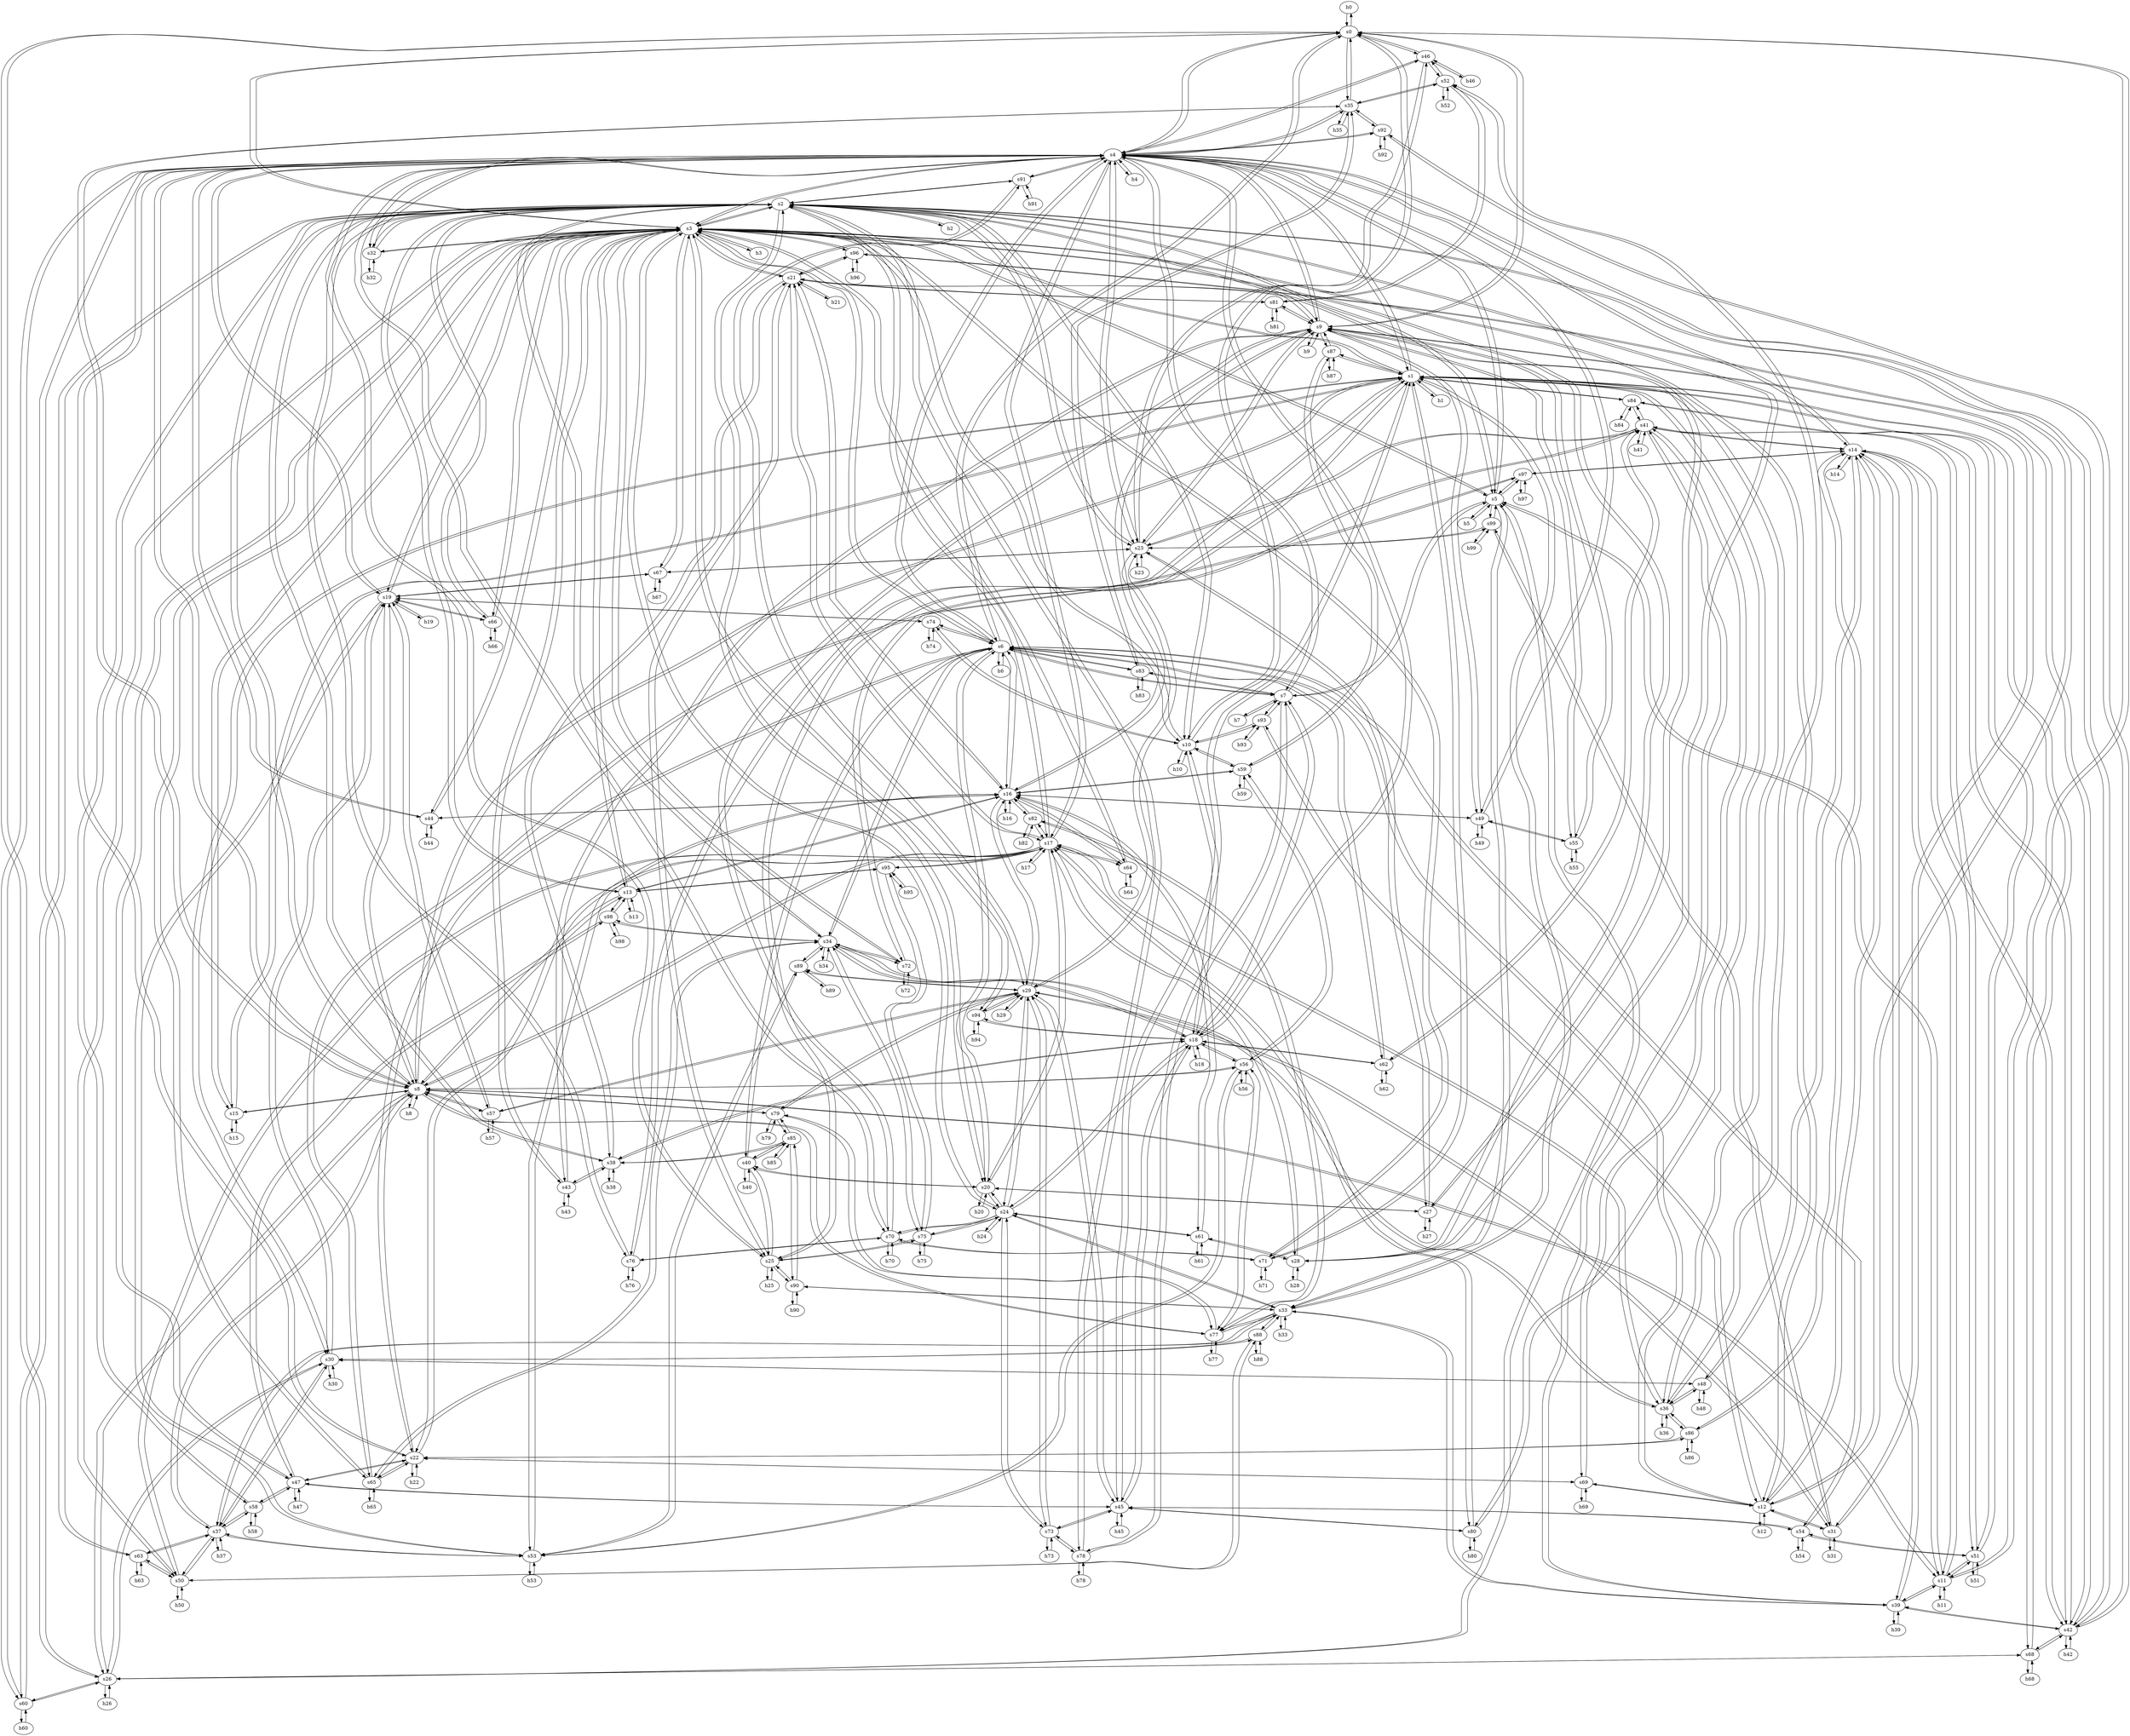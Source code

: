 strict digraph PA100per3{
	h0 [ip="0.0.0.100",
		mac="00:00:00:00:1:0",
		type=host];
	s0 [id=0, 
		type=switch];
	h1 [ip="0.0.0.101",
		mac="00:00:00:00:1:1",
		type=host];
	s1 [id=1, 
		type=switch];
	h2 [ip="0.0.0.102",
		mac="00:00:00:00:1:2",
		type=host];
	s2 [id=2, 
		type=switch];
	h3 [ip="0.0.0.103",
		mac="00:00:00:00:1:3",
		type=host];
	s3 [id=3, 
		type=switch];
	h4 [ip="0.0.0.104",
		mac="00:00:00:00:1:4",
		type=host];
	s4 [id=4, 
		type=switch];
	h5 [ip="0.0.0.105",
		mac="00:00:00:00:1:5",
		type=host];
	s5 [id=5, 
		type=switch];
	h6 [ip="0.0.0.106",
		mac="00:00:00:00:1:6",
		type=host];
	s6 [id=6, 
		type=switch];
	h7 [ip="0.0.0.107",
		mac="00:00:00:00:1:7",
		type=host];
	s7 [id=7, 
		type=switch];
	h8 [ip="0.0.0.108",
		mac="00:00:00:00:1:8",
		type=host];
	s8 [id=8, 
		type=switch];
	h9 [ip="0.0.0.109",
		mac="00:00:00:00:1:9",
		type=host];
	s9 [id=9, 
		type=switch];
	h10 [ip="0.0.0.110",
		mac="00:00:00:00:1:10",
		type=host];
	s10 [id=10, 
		type=switch];
	h11 [ip="0.0.0.111",
		mac="00:00:00:00:1:11",
		type=host];
	s11 [id=11, 
		type=switch];
	h12 [ip="0.0.0.112",
		mac="00:00:00:00:1:12",
		type=host];
	s12 [id=12, 
		type=switch];
	h13 [ip="0.0.0.113",
		mac="00:00:00:00:1:13",
		type=host];
	s13 [id=13, 
		type=switch];
	h14 [ip="0.0.0.114",
		mac="00:00:00:00:1:14",
		type=host];
	s14 [id=14, 
		type=switch];
	h15 [ip="0.0.0.115",
		mac="00:00:00:00:1:15",
		type=host];
	s15 [id=15, 
		type=switch];
	h16 [ip="0.0.0.116",
		mac="00:00:00:00:1:16",
		type=host];
	s16 [id=16, 
		type=switch];
	h17 [ip="0.0.0.117",
		mac="00:00:00:00:1:17",
		type=host];
	s17 [id=17, 
		type=switch];
	h18 [ip="0.0.0.118",
		mac="00:00:00:00:1:18",
		type=host];
	s18 [id=18, 
		type=switch];
	h19 [ip="0.0.0.119",
		mac="00:00:00:00:1:19",
		type=host];
	s19 [id=19, 
		type=switch];
	h20 [ip="0.0.0.120",
		mac="00:00:00:00:1:20",
		type=host];
	s20 [id=20, 
		type=switch];
	h21 [ip="0.0.0.121",
		mac="00:00:00:00:1:21",
		type=host];
	s21 [id=21, 
		type=switch];
	h22 [ip="0.0.0.122",
		mac="00:00:00:00:1:22",
		type=host];
	s22 [id=22, 
		type=switch];
	h23 [ip="0.0.0.123",
		mac="00:00:00:00:1:23",
		type=host];
	s23 [id=23, 
		type=switch];
	h24 [ip="0.0.0.124",
		mac="00:00:00:00:1:24",
		type=host];
	s24 [id=24, 
		type=switch];
	h25 [ip="0.0.0.125",
		mac="00:00:00:00:1:25",
		type=host];
	s25 [id=25, 
		type=switch];
	h26 [ip="0.0.0.126",
		mac="00:00:00:00:1:26",
		type=host];
	s26 [id=26, 
		type=switch];
	h27 [ip="0.0.0.127",
		mac="00:00:00:00:1:27",
		type=host];
	s27 [id=27, 
		type=switch];
	h28 [ip="0.0.0.128",
		mac="00:00:00:00:1:28",
		type=host];
	s28 [id=28, 
		type=switch];
	h29 [ip="0.0.0.129",
		mac="00:00:00:00:1:29",
		type=host];
	s29 [id=29, 
		type=switch];
	h30 [ip="0.0.0.130",
		mac="00:00:00:00:1:30",
		type=host];
	s30 [id=30, 
		type=switch];
	h31 [ip="0.0.0.131",
		mac="00:00:00:00:1:31",
		type=host];
	s31 [id=31, 
		type=switch];
	h32 [ip="0.0.0.132",
		mac="00:00:00:00:1:32",
		type=host];
	s32 [id=32, 
		type=switch];
	h33 [ip="0.0.0.133",
		mac="00:00:00:00:1:33",
		type=host];
	s33 [id=33, 
		type=switch];
	h34 [ip="0.0.0.134",
		mac="00:00:00:00:1:34",
		type=host];
	s34 [id=34, 
		type=switch];
	h35 [ip="0.0.0.135",
		mac="00:00:00:00:1:35",
		type=host];
	s35 [id=35, 
		type=switch];
	h36 [ip="0.0.0.136",
		mac="00:00:00:00:1:36",
		type=host];
	s36 [id=36, 
		type=switch];
	h37 [ip="0.0.0.137",
		mac="00:00:00:00:1:37",
		type=host];
	s37 [id=37, 
		type=switch];
	h38 [ip="0.0.0.138",
		mac="00:00:00:00:1:38",
		type=host];
	s38 [id=38, 
		type=switch];
	h39 [ip="0.0.0.139",
		mac="00:00:00:00:1:39",
		type=host];
	s39 [id=39, 
		type=switch];
	h40 [ip="0.0.0.140",
		mac="00:00:00:00:1:40",
		type=host];
	s40 [id=40, 
		type=switch];
	h41 [ip="0.0.0.141",
		mac="00:00:00:00:1:41",
		type=host];
	s41 [id=41, 
		type=switch];
	h42 [ip="0.0.0.142",
		mac="00:00:00:00:1:42",
		type=host];
	s42 [id=42, 
		type=switch];
	h43 [ip="0.0.0.143",
		mac="00:00:00:00:1:43",
		type=host];
	s43 [id=43, 
		type=switch];
	h44 [ip="0.0.0.144",
		mac="00:00:00:00:1:44",
		type=host];
	s44 [id=44, 
		type=switch];
	h45 [ip="0.0.0.145",
		mac="00:00:00:00:1:45",
		type=host];
	s45 [id=45, 
		type=switch];
	h46 [ip="0.0.0.146",
		mac="00:00:00:00:1:46",
		type=host];
	s46 [id=46, 
		type=switch];
	h47 [ip="0.0.0.147",
		mac="00:00:00:00:1:47",
		type=host];
	s47 [id=47, 
		type=switch];
	h48 [ip="0.0.0.148",
		mac="00:00:00:00:1:48",
		type=host];
	s48 [id=48, 
		type=switch];
	h49 [ip="0.0.0.149",
		mac="00:00:00:00:1:49",
		type=host];
	s49 [id=49, 
		type=switch];
	h50 [ip="0.0.0.150",
		mac="00:00:00:00:1:50",
		type=host];
	s50 [id=50, 
		type=switch];
	h51 [ip="0.0.0.151",
		mac="00:00:00:00:1:51",
		type=host];
	s51 [id=51, 
		type=switch];
	h52 [ip="0.0.0.152",
		mac="00:00:00:00:1:52",
		type=host];
	s52 [id=52, 
		type=switch];
	h53 [ip="0.0.0.153",
		mac="00:00:00:00:1:53",
		type=host];
	s53 [id=53, 
		type=switch];
	h54 [ip="0.0.0.154",
		mac="00:00:00:00:1:54",
		type=host];
	s54 [id=54, 
		type=switch];
	h55 [ip="0.0.0.155",
		mac="00:00:00:00:1:55",
		type=host];
	s55 [id=55, 
		type=switch];
	h56 [ip="0.0.0.156",
		mac="00:00:00:00:1:56",
		type=host];
	s56 [id=56, 
		type=switch];
	h57 [ip="0.0.0.157",
		mac="00:00:00:00:1:57",
		type=host];
	s57 [id=57, 
		type=switch];
	h58 [ip="0.0.0.158",
		mac="00:00:00:00:1:58",
		type=host];
	s58 [id=58, 
		type=switch];
	h59 [ip="0.0.0.159",
		mac="00:00:00:00:1:59",
		type=host];
	s59 [id=59, 
		type=switch];
	h60 [ip="0.0.0.160",
		mac="00:00:00:00:1:60",
		type=host];
	s60 [id=60, 
		type=switch];
	h61 [ip="0.0.0.161",
		mac="00:00:00:00:1:61",
		type=host];
	s61 [id=61, 
		type=switch];
	h62 [ip="0.0.0.162",
		mac="00:00:00:00:1:62",
		type=host];
	s62 [id=62, 
		type=switch];
	h63 [ip="0.0.0.163",
		mac="00:00:00:00:1:63",
		type=host];
	s63 [id=63, 
		type=switch];
	h64 [ip="0.0.0.164",
		mac="00:00:00:00:1:64",
		type=host];
	s64 [id=64, 
		type=switch];
	h65 [ip="0.0.0.165",
		mac="00:00:00:00:1:65",
		type=host];
	s65 [id=65, 
		type=switch];
	h66 [ip="0.0.0.166",
		mac="00:00:00:00:1:66",
		type=host];
	s66 [id=66, 
		type=switch];
	h67 [ip="0.0.0.167",
		mac="00:00:00:00:1:67",
		type=host];
	s67 [id=67, 
		type=switch];
	h68 [ip="0.0.0.168",
		mac="00:00:00:00:1:68",
		type=host];
	s68 [id=68, 
		type=switch];
	h69 [ip="0.0.0.169",
		mac="00:00:00:00:1:69",
		type=host];
	s69 [id=69, 
		type=switch];
	h70 [ip="0.0.0.170",
		mac="00:00:00:00:1:70",
		type=host];
	s70 [id=70, 
		type=switch];
	h71 [ip="0.0.0.171",
		mac="00:00:00:00:1:71",
		type=host];
	s71 [id=71, 
		type=switch];
	h72 [ip="0.0.0.172",
		mac="00:00:00:00:1:72",
		type=host];
	s72 [id=72, 
		type=switch];
	h73 [ip="0.0.0.173",
		mac="00:00:00:00:1:73",
		type=host];
	s73 [id=73, 
		type=switch];
	h74 [ip="0.0.0.174",
		mac="00:00:00:00:1:74",
		type=host];
	s74 [id=74, 
		type=switch];
	h75 [ip="0.0.0.175",
		mac="00:00:00:00:1:75",
		type=host];
	s75 [id=75, 
		type=switch];
	h76 [ip="0.0.0.176",
		mac="00:00:00:00:1:76",
		type=host];
	s76 [id=76, 
		type=switch];
	h77 [ip="0.0.0.177",
		mac="00:00:00:00:1:77",
		type=host];
	s77 [id=77, 
		type=switch];
	h78 [ip="0.0.0.178",
		mac="00:00:00:00:1:78",
		type=host];
	s78 [id=78, 
		type=switch];
	h79 [ip="0.0.0.179",
		mac="00:00:00:00:1:79",
		type=host];
	s79 [id=79, 
		type=switch];
	h80 [ip="0.0.0.180",
		mac="00:00:00:00:1:80",
		type=host];
	s80 [id=80, 
		type=switch];
	h81 [ip="0.0.0.181",
		mac="00:00:00:00:1:81",
		type=host];
	s81 [id=81, 
		type=switch];
	h82 [ip="0.0.0.182",
		mac="00:00:00:00:1:82",
		type=host];
	s82 [id=82, 
		type=switch];
	h83 [ip="0.0.0.183",
		mac="00:00:00:00:1:83",
		type=host];
	s83 [id=83, 
		type=switch];
	h84 [ip="0.0.0.184",
		mac="00:00:00:00:1:84",
		type=host];
	s84 [id=84, 
		type=switch];
	h85 [ip="0.0.0.185",
		mac="00:00:00:00:1:85",
		type=host];
	s85 [id=85, 
		type=switch];
	h86 [ip="0.0.0.186",
		mac="00:00:00:00:1:86",
		type=host];
	s86 [id=86, 
		type=switch];
	h87 [ip="0.0.0.187",
		mac="00:00:00:00:1:87",
		type=host];
	s87 [id=87, 
		type=switch];
	h88 [ip="0.0.0.188",
		mac="00:00:00:00:1:88",
		type=host];
	s88 [id=88, 
		type=switch];
	h89 [ip="0.0.0.189",
		mac="00:00:00:00:1:89",
		type=host];
	s89 [id=89, 
		type=switch];
	h90 [ip="0.0.0.190",
		mac="00:00:00:00:1:90",
		type=host];
	s90 [id=90, 
		type=switch];
	h91 [ip="0.0.0.191",
		mac="00:00:00:00:1:91",
		type=host];
	s91 [id=91, 
		type=switch];
	h92 [ip="0.0.0.192",
		mac="00:00:00:00:1:92",
		type=host];
	s92 [id=92, 
		type=switch];
	h93 [ip="0.0.0.193",
		mac="00:00:00:00:1:93",
		type=host];
	s93 [id=93, 
		type=switch];
	h94 [ip="0.0.0.194",
		mac="00:00:00:00:1:94",
		type=host];
	s94 [id=94, 
		type=switch];
	h95 [ip="0.0.0.195",
		mac="00:00:00:00:1:95",
		type=host];
	s95 [id=95, 
		type=switch];
	h96 [ip="0.0.0.196",
		mac="00:00:00:00:1:96",
		type=host];
	s96 [id=96, 
		type=switch];
	h97 [ip="0.0.0.197",
		mac="00:00:00:00:1:97",
		type=host];
	s97 [id=97, 
		type=switch];
	h98 [ip="0.0.0.198",
		mac="00:00:00:00:1:98",
		type=host];
	s98 [id=98, 
		type=switch];
	h99 [ip="0.0.0.199",
		mac="00:00:00:00:1:99",
		type=host];
	s99 [id=99, 
		type=switch];
	h0 -> s0  [capacity="1Gbps", 
				cost=1, 
				dst_port=1,
				src_port=1];
	s0 -> h0  [capacity="1Gbps", 
				cost=1, 
				dst_port=1,
				src_port=1];
	h1 -> s1  [capacity="1Gbps", 
				cost=1, 
				dst_port=1,
				src_port=1];
	s1 -> h1  [capacity="1Gbps", 
				cost=1, 
				dst_port=1,
				src_port=1];
	h2 -> s2  [capacity="1Gbps", 
				cost=1, 
				dst_port=1,
				src_port=1];
	s2 -> h2  [capacity="1Gbps", 
				cost=1, 
				dst_port=1,
				src_port=1];
	h3 -> s3  [capacity="1Gbps", 
				cost=1, 
				dst_port=1,
				src_port=1];
	s3 -> h3  [capacity="1Gbps", 
				cost=1, 
				dst_port=1,
				src_port=1];
	h4 -> s4  [capacity="1Gbps", 
				cost=1, 
				dst_port=1,
				src_port=1];
	s4 -> h4  [capacity="1Gbps", 
				cost=1, 
				dst_port=1,
				src_port=1];
	h5 -> s5  [capacity="1Gbps", 
				cost=1, 
				dst_port=1,
				src_port=1];
	s5 -> h5  [capacity="1Gbps", 
				cost=1, 
				dst_port=1,
				src_port=1];
	h6 -> s6  [capacity="1Gbps", 
				cost=1, 
				dst_port=1,
				src_port=1];
	s6 -> h6  [capacity="1Gbps", 
				cost=1, 
				dst_port=1,
				src_port=1];
	h7 -> s7  [capacity="1Gbps", 
				cost=1, 
				dst_port=1,
				src_port=1];
	s7 -> h7  [capacity="1Gbps", 
				cost=1, 
				dst_port=1,
				src_port=1];
	h8 -> s8  [capacity="1Gbps", 
				cost=1, 
				dst_port=1,
				src_port=1];
	s8 -> h8  [capacity="1Gbps", 
				cost=1, 
				dst_port=1,
				src_port=1];
	h9 -> s9  [capacity="1Gbps", 
				cost=1, 
				dst_port=1,
				src_port=1];
	s9 -> h9  [capacity="1Gbps", 
				cost=1, 
				dst_port=1,
				src_port=1];
	h10 -> s10  [capacity="1Gbps", 
				cost=1, 
				dst_port=1,
				src_port=1];
	s10 -> h10  [capacity="1Gbps", 
				cost=1, 
				dst_port=1,
				src_port=1];
	h11 -> s11  [capacity="1Gbps", 
				cost=1, 
				dst_port=1,
				src_port=1];
	s11 -> h11  [capacity="1Gbps", 
				cost=1, 
				dst_port=1,
				src_port=1];
	h12 -> s12  [capacity="1Gbps", 
				cost=1, 
				dst_port=1,
				src_port=1];
	s12 -> h12  [capacity="1Gbps", 
				cost=1, 
				dst_port=1,
				src_port=1];
	h13 -> s13  [capacity="1Gbps", 
				cost=1, 
				dst_port=1,
				src_port=1];
	s13 -> h13  [capacity="1Gbps", 
				cost=1, 
				dst_port=1,
				src_port=1];
	h14 -> s14  [capacity="1Gbps", 
				cost=1, 
				dst_port=1,
				src_port=1];
	s14 -> h14  [capacity="1Gbps", 
				cost=1, 
				dst_port=1,
				src_port=1];
	h15 -> s15  [capacity="1Gbps", 
				cost=1, 
				dst_port=1,
				src_port=1];
	s15 -> h15  [capacity="1Gbps", 
				cost=1, 
				dst_port=1,
				src_port=1];
	h16 -> s16  [capacity="1Gbps", 
				cost=1, 
				dst_port=1,
				src_port=1];
	s16 -> h16  [capacity="1Gbps", 
				cost=1, 
				dst_port=1,
				src_port=1];
	h17 -> s17  [capacity="1Gbps", 
				cost=1, 
				dst_port=1,
				src_port=1];
	s17 -> h17  [capacity="1Gbps", 
				cost=1, 
				dst_port=1,
				src_port=1];
	h18 -> s18  [capacity="1Gbps", 
				cost=1, 
				dst_port=1,
				src_port=1];
	s18 -> h18  [capacity="1Gbps", 
				cost=1, 
				dst_port=1,
				src_port=1];
	h19 -> s19  [capacity="1Gbps", 
				cost=1, 
				dst_port=1,
				src_port=1];
	s19 -> h19  [capacity="1Gbps", 
				cost=1, 
				dst_port=1,
				src_port=1];
	h20 -> s20  [capacity="1Gbps", 
				cost=1, 
				dst_port=1,
				src_port=1];
	s20 -> h20  [capacity="1Gbps", 
				cost=1, 
				dst_port=1,
				src_port=1];
	h21 -> s21  [capacity="1Gbps", 
				cost=1, 
				dst_port=1,
				src_port=1];
	s21 -> h21  [capacity="1Gbps", 
				cost=1, 
				dst_port=1,
				src_port=1];
	h22 -> s22  [capacity="1Gbps", 
				cost=1, 
				dst_port=1,
				src_port=1];
	s22 -> h22  [capacity="1Gbps", 
				cost=1, 
				dst_port=1,
				src_port=1];
	h23 -> s23  [capacity="1Gbps", 
				cost=1, 
				dst_port=1,
				src_port=1];
	s23 -> h23  [capacity="1Gbps", 
				cost=1, 
				dst_port=1,
				src_port=1];
	h24 -> s24  [capacity="1Gbps", 
				cost=1, 
				dst_port=1,
				src_port=1];
	s24 -> h24  [capacity="1Gbps", 
				cost=1, 
				dst_port=1,
				src_port=1];
	h25 -> s25  [capacity="1Gbps", 
				cost=1, 
				dst_port=1,
				src_port=1];
	s25 -> h25  [capacity="1Gbps", 
				cost=1, 
				dst_port=1,
				src_port=1];
	h26 -> s26  [capacity="1Gbps", 
				cost=1, 
				dst_port=1,
				src_port=1];
	s26 -> h26  [capacity="1Gbps", 
				cost=1, 
				dst_port=1,
				src_port=1];
	h27 -> s27  [capacity="1Gbps", 
				cost=1, 
				dst_port=1,
				src_port=1];
	s27 -> h27  [capacity="1Gbps", 
				cost=1, 
				dst_port=1,
				src_port=1];
	h28 -> s28  [capacity="1Gbps", 
				cost=1, 
				dst_port=1,
				src_port=1];
	s28 -> h28  [capacity="1Gbps", 
				cost=1, 
				dst_port=1,
				src_port=1];
	h29 -> s29  [capacity="1Gbps", 
				cost=1, 
				dst_port=1,
				src_port=1];
	s29 -> h29  [capacity="1Gbps", 
				cost=1, 
				dst_port=1,
				src_port=1];
	h30 -> s30  [capacity="1Gbps", 
				cost=1, 
				dst_port=1,
				src_port=1];
	s30 -> h30  [capacity="1Gbps", 
				cost=1, 
				dst_port=1,
				src_port=1];
	h31 -> s31  [capacity="1Gbps", 
				cost=1, 
				dst_port=1,
				src_port=1];
	s31 -> h31  [capacity="1Gbps", 
				cost=1, 
				dst_port=1,
				src_port=1];
	h32 -> s32  [capacity="1Gbps", 
				cost=1, 
				dst_port=1,
				src_port=1];
	s32 -> h32  [capacity="1Gbps", 
				cost=1, 
				dst_port=1,
				src_port=1];
	h33 -> s33  [capacity="1Gbps", 
				cost=1, 
				dst_port=1,
				src_port=1];
	s33 -> h33  [capacity="1Gbps", 
				cost=1, 
				dst_port=1,
				src_port=1];
	h34 -> s34  [capacity="1Gbps", 
				cost=1, 
				dst_port=1,
				src_port=1];
	s34 -> h34  [capacity="1Gbps", 
				cost=1, 
				dst_port=1,
				src_port=1];
	h35 -> s35  [capacity="1Gbps", 
				cost=1, 
				dst_port=1,
				src_port=1];
	s35 -> h35  [capacity="1Gbps", 
				cost=1, 
				dst_port=1,
				src_port=1];
	h36 -> s36  [capacity="1Gbps", 
				cost=1, 
				dst_port=1,
				src_port=1];
	s36 -> h36  [capacity="1Gbps", 
				cost=1, 
				dst_port=1,
				src_port=1];
	h37 -> s37  [capacity="1Gbps", 
				cost=1, 
				dst_port=1,
				src_port=1];
	s37 -> h37  [capacity="1Gbps", 
				cost=1, 
				dst_port=1,
				src_port=1];
	h38 -> s38  [capacity="1Gbps", 
				cost=1, 
				dst_port=1,
				src_port=1];
	s38 -> h38  [capacity="1Gbps", 
				cost=1, 
				dst_port=1,
				src_port=1];
	h39 -> s39  [capacity="1Gbps", 
				cost=1, 
				dst_port=1,
				src_port=1];
	s39 -> h39  [capacity="1Gbps", 
				cost=1, 
				dst_port=1,
				src_port=1];
	h40 -> s40  [capacity="1Gbps", 
				cost=1, 
				dst_port=1,
				src_port=1];
	s40 -> h40  [capacity="1Gbps", 
				cost=1, 
				dst_port=1,
				src_port=1];
	h41 -> s41  [capacity="1Gbps", 
				cost=1, 
				dst_port=1,
				src_port=1];
	s41 -> h41  [capacity="1Gbps", 
				cost=1, 
				dst_port=1,
				src_port=1];
	h42 -> s42  [capacity="1Gbps", 
				cost=1, 
				dst_port=1,
				src_port=1];
	s42 -> h42  [capacity="1Gbps", 
				cost=1, 
				dst_port=1,
				src_port=1];
	h43 -> s43  [capacity="1Gbps", 
				cost=1, 
				dst_port=1,
				src_port=1];
	s43 -> h43  [capacity="1Gbps", 
				cost=1, 
				dst_port=1,
				src_port=1];
	h44 -> s44  [capacity="1Gbps", 
				cost=1, 
				dst_port=1,
				src_port=1];
	s44 -> h44  [capacity="1Gbps", 
				cost=1, 
				dst_port=1,
				src_port=1];
	h45 -> s45  [capacity="1Gbps", 
				cost=1, 
				dst_port=1,
				src_port=1];
	s45 -> h45  [capacity="1Gbps", 
				cost=1, 
				dst_port=1,
				src_port=1];
	h46 -> s46  [capacity="1Gbps", 
				cost=1, 
				dst_port=1,
				src_port=1];
	s46 -> h46  [capacity="1Gbps", 
				cost=1, 
				dst_port=1,
				src_port=1];
	h47 -> s47  [capacity="1Gbps", 
				cost=1, 
				dst_port=1,
				src_port=1];
	s47 -> h47  [capacity="1Gbps", 
				cost=1, 
				dst_port=1,
				src_port=1];
	h48 -> s48  [capacity="1Gbps", 
				cost=1, 
				dst_port=1,
				src_port=1];
	s48 -> h48  [capacity="1Gbps", 
				cost=1, 
				dst_port=1,
				src_port=1];
	h49 -> s49  [capacity="1Gbps", 
				cost=1, 
				dst_port=1,
				src_port=1];
	s49 -> h49  [capacity="1Gbps", 
				cost=1, 
				dst_port=1,
				src_port=1];
	h50 -> s50  [capacity="1Gbps", 
				cost=1, 
				dst_port=1,
				src_port=1];
	s50 -> h50  [capacity="1Gbps", 
				cost=1, 
				dst_port=1,
				src_port=1];
	h51 -> s51  [capacity="1Gbps", 
				cost=1, 
				dst_port=1,
				src_port=1];
	s51 -> h51  [capacity="1Gbps", 
				cost=1, 
				dst_port=1,
				src_port=1];
	h52 -> s52  [capacity="1Gbps", 
				cost=1, 
				dst_port=1,
				src_port=1];
	s52 -> h52  [capacity="1Gbps", 
				cost=1, 
				dst_port=1,
				src_port=1];
	h53 -> s53  [capacity="1Gbps", 
				cost=1, 
				dst_port=1,
				src_port=1];
	s53 -> h53  [capacity="1Gbps", 
				cost=1, 
				dst_port=1,
				src_port=1];
	h54 -> s54  [capacity="1Gbps", 
				cost=1, 
				dst_port=1,
				src_port=1];
	s54 -> h54  [capacity="1Gbps", 
				cost=1, 
				dst_port=1,
				src_port=1];
	h55 -> s55  [capacity="1Gbps", 
				cost=1, 
				dst_port=1,
				src_port=1];
	s55 -> h55  [capacity="1Gbps", 
				cost=1, 
				dst_port=1,
				src_port=1];
	h56 -> s56  [capacity="1Gbps", 
				cost=1, 
				dst_port=1,
				src_port=1];
	s56 -> h56  [capacity="1Gbps", 
				cost=1, 
				dst_port=1,
				src_port=1];
	h57 -> s57  [capacity="1Gbps", 
				cost=1, 
				dst_port=1,
				src_port=1];
	s57 -> h57  [capacity="1Gbps", 
				cost=1, 
				dst_port=1,
				src_port=1];
	h58 -> s58  [capacity="1Gbps", 
				cost=1, 
				dst_port=1,
				src_port=1];
	s58 -> h58  [capacity="1Gbps", 
				cost=1, 
				dst_port=1,
				src_port=1];
	h59 -> s59  [capacity="1Gbps", 
				cost=1, 
				dst_port=1,
				src_port=1];
	s59 -> h59  [capacity="1Gbps", 
				cost=1, 
				dst_port=1,
				src_port=1];
	h60 -> s60  [capacity="1Gbps", 
				cost=1, 
				dst_port=1,
				src_port=1];
	s60 -> h60  [capacity="1Gbps", 
				cost=1, 
				dst_port=1,
				src_port=1];
	h61 -> s61  [capacity="1Gbps", 
				cost=1, 
				dst_port=1,
				src_port=1];
	s61 -> h61  [capacity="1Gbps", 
				cost=1, 
				dst_port=1,
				src_port=1];
	h62 -> s62  [capacity="1Gbps", 
				cost=1, 
				dst_port=1,
				src_port=1];
	s62 -> h62  [capacity="1Gbps", 
				cost=1, 
				dst_port=1,
				src_port=1];
	h63 -> s63  [capacity="1Gbps", 
				cost=1, 
				dst_port=1,
				src_port=1];
	s63 -> h63  [capacity="1Gbps", 
				cost=1, 
				dst_port=1,
				src_port=1];
	h64 -> s64  [capacity="1Gbps", 
				cost=1, 
				dst_port=1,
				src_port=1];
	s64 -> h64  [capacity="1Gbps", 
				cost=1, 
				dst_port=1,
				src_port=1];
	h65 -> s65  [capacity="1Gbps", 
				cost=1, 
				dst_port=1,
				src_port=1];
	s65 -> h65  [capacity="1Gbps", 
				cost=1, 
				dst_port=1,
				src_port=1];
	h66 -> s66  [capacity="1Gbps", 
				cost=1, 
				dst_port=1,
				src_port=1];
	s66 -> h66  [capacity="1Gbps", 
				cost=1, 
				dst_port=1,
				src_port=1];
	h67 -> s67  [capacity="1Gbps", 
				cost=1, 
				dst_port=1,
				src_port=1];
	s67 -> h67  [capacity="1Gbps", 
				cost=1, 
				dst_port=1,
				src_port=1];
	h68 -> s68  [capacity="1Gbps", 
				cost=1, 
				dst_port=1,
				src_port=1];
	s68 -> h68  [capacity="1Gbps", 
				cost=1, 
				dst_port=1,
				src_port=1];
	h69 -> s69  [capacity="1Gbps", 
				cost=1, 
				dst_port=1,
				src_port=1];
	s69 -> h69  [capacity="1Gbps", 
				cost=1, 
				dst_port=1,
				src_port=1];
	h70 -> s70  [capacity="1Gbps", 
				cost=1, 
				dst_port=1,
				src_port=1];
	s70 -> h70  [capacity="1Gbps", 
				cost=1, 
				dst_port=1,
				src_port=1];
	h71 -> s71  [capacity="1Gbps", 
				cost=1, 
				dst_port=1,
				src_port=1];
	s71 -> h71  [capacity="1Gbps", 
				cost=1, 
				dst_port=1,
				src_port=1];
	h72 -> s72  [capacity="1Gbps", 
				cost=1, 
				dst_port=1,
				src_port=1];
	s72 -> h72  [capacity="1Gbps", 
				cost=1, 
				dst_port=1,
				src_port=1];
	h73 -> s73  [capacity="1Gbps", 
				cost=1, 
				dst_port=1,
				src_port=1];
	s73 -> h73  [capacity="1Gbps", 
				cost=1, 
				dst_port=1,
				src_port=1];
	h74 -> s74  [capacity="1Gbps", 
				cost=1, 
				dst_port=1,
				src_port=1];
	s74 -> h74  [capacity="1Gbps", 
				cost=1, 
				dst_port=1,
				src_port=1];
	h75 -> s75  [capacity="1Gbps", 
				cost=1, 
				dst_port=1,
				src_port=1];
	s75 -> h75  [capacity="1Gbps", 
				cost=1, 
				dst_port=1,
				src_port=1];
	h76 -> s76  [capacity="1Gbps", 
				cost=1, 
				dst_port=1,
				src_port=1];
	s76 -> h76  [capacity="1Gbps", 
				cost=1, 
				dst_port=1,
				src_port=1];
	h77 -> s77  [capacity="1Gbps", 
				cost=1, 
				dst_port=1,
				src_port=1];
	s77 -> h77  [capacity="1Gbps", 
				cost=1, 
				dst_port=1,
				src_port=1];
	h78 -> s78  [capacity="1Gbps", 
				cost=1, 
				dst_port=1,
				src_port=1];
	s78 -> h78  [capacity="1Gbps", 
				cost=1, 
				dst_port=1,
				src_port=1];
	h79 -> s79  [capacity="1Gbps", 
				cost=1, 
				dst_port=1,
				src_port=1];
	s79 -> h79  [capacity="1Gbps", 
				cost=1, 
				dst_port=1,
				src_port=1];
	h80 -> s80  [capacity="1Gbps", 
				cost=1, 
				dst_port=1,
				src_port=1];
	s80 -> h80  [capacity="1Gbps", 
				cost=1, 
				dst_port=1,
				src_port=1];
	h81 -> s81  [capacity="1Gbps", 
				cost=1, 
				dst_port=1,
				src_port=1];
	s81 -> h81  [capacity="1Gbps", 
				cost=1, 
				dst_port=1,
				src_port=1];
	h82 -> s82  [capacity="1Gbps", 
				cost=1, 
				dst_port=1,
				src_port=1];
	s82 -> h82  [capacity="1Gbps", 
				cost=1, 
				dst_port=1,
				src_port=1];
	h83 -> s83  [capacity="1Gbps", 
				cost=1, 
				dst_port=1,
				src_port=1];
	s83 -> h83  [capacity="1Gbps", 
				cost=1, 
				dst_port=1,
				src_port=1];
	h84 -> s84  [capacity="1Gbps", 
				cost=1, 
				dst_port=1,
				src_port=1];
	s84 -> h84  [capacity="1Gbps", 
				cost=1, 
				dst_port=1,
				src_port=1];
	h85 -> s85  [capacity="1Gbps", 
				cost=1, 
				dst_port=1,
				src_port=1];
	s85 -> h85  [capacity="1Gbps", 
				cost=1, 
				dst_port=1,
				src_port=1];
	h86 -> s86  [capacity="1Gbps", 
				cost=1, 
				dst_port=1,
				src_port=1];
	s86 -> h86  [capacity="1Gbps", 
				cost=1, 
				dst_port=1,
				src_port=1];
	h87 -> s87  [capacity="1Gbps", 
				cost=1, 
				dst_port=1,
				src_port=1];
	s87 -> h87  [capacity="1Gbps", 
				cost=1, 
				dst_port=1,
				src_port=1];
	h88 -> s88  [capacity="1Gbps", 
				cost=1, 
				dst_port=1,
				src_port=1];
	s88 -> h88  [capacity="1Gbps", 
				cost=1, 
				dst_port=1,
				src_port=1];
	h89 -> s89  [capacity="1Gbps", 
				cost=1, 
				dst_port=1,
				src_port=1];
	s89 -> h89  [capacity="1Gbps", 
				cost=1, 
				dst_port=1,
				src_port=1];
	h90 -> s90  [capacity="1Gbps", 
				cost=1, 
				dst_port=1,
				src_port=1];
	s90 -> h90  [capacity="1Gbps", 
				cost=1, 
				dst_port=1,
				src_port=1];
	h91 -> s91  [capacity="1Gbps", 
				cost=1, 
				dst_port=1,
				src_port=1];
	s91 -> h91  [capacity="1Gbps", 
				cost=1, 
				dst_port=1,
				src_port=1];
	h92 -> s92  [capacity="1Gbps", 
				cost=1, 
				dst_port=1,
				src_port=1];
	s92 -> h92  [capacity="1Gbps", 
				cost=1, 
				dst_port=1,
				src_port=1];
	h93 -> s93  [capacity="1Gbps", 
				cost=1, 
				dst_port=1,
				src_port=1];
	s93 -> h93  [capacity="1Gbps", 
				cost=1, 
				dst_port=1,
				src_port=1];
	h94 -> s94  [capacity="1Gbps", 
				cost=1, 
				dst_port=1,
				src_port=1];
	s94 -> h94  [capacity="1Gbps", 
				cost=1, 
				dst_port=1,
				src_port=1];
	h95 -> s95  [capacity="1Gbps", 
				cost=1, 
				dst_port=1,
				src_port=1];
	s95 -> h95  [capacity="1Gbps", 
				cost=1, 
				dst_port=1,
				src_port=1];
	h96 -> s96  [capacity="1Gbps", 
				cost=1, 
				dst_port=1,
				src_port=1];
	s96 -> h96  [capacity="1Gbps", 
				cost=1, 
				dst_port=1,
				src_port=1];
	h97 -> s97  [capacity="1Gbps", 
				cost=1, 
				dst_port=1,
				src_port=1];
	s97 -> h97  [capacity="1Gbps", 
				cost=1, 
				dst_port=1,
				src_port=1];
	h98 -> s98  [capacity="1Gbps", 
				cost=1, 
				dst_port=1,
				src_port=1];
	s98 -> h98  [capacity="1Gbps", 
				cost=1, 
				dst_port=1,
				src_port=1];
	h99 -> s99  [capacity="1Gbps", 
				cost=1, 
				dst_port=1,
				src_port=1];
	s99 -> h99  [capacity="1Gbps", 
				cost=1, 
				dst_port=1,
				src_port=1];
	s0 -> s3  [capacity="1Gbps", 
				cost=1, 
				dst_port=1,
				src_port=1];
	s0 -> s4  [capacity="1Gbps", 
				cost=1, 
				dst_port=1,
				src_port=1];
	s0 -> s6  [capacity="1Gbps", 
				cost=1, 
				dst_port=1,
				src_port=1];
	s0 -> s9  [capacity="1Gbps", 
				cost=1, 
				dst_port=1,
				src_port=1];
	s0 -> s10  [capacity="1Gbps", 
				cost=1, 
				dst_port=1,
				src_port=1];
	s0 -> s11  [capacity="1Gbps", 
				cost=1, 
				dst_port=1,
				src_port=1];
	s0 -> s26  [capacity="1Gbps", 
				cost=1, 
				dst_port=1,
				src_port=1];
	s0 -> s35  [capacity="1Gbps", 
				cost=1, 
				dst_port=1,
				src_port=1];
	s0 -> s46  [capacity="1Gbps", 
				cost=1, 
				dst_port=1,
				src_port=1];
	s1 -> s3  [capacity="1Gbps", 
				cost=1, 
				dst_port=1,
				src_port=1];
	s1 -> s4  [capacity="1Gbps", 
				cost=1, 
				dst_port=1,
				src_port=1];
	s1 -> s8  [capacity="1Gbps", 
				cost=1, 
				dst_port=1,
				src_port=1];
	s1 -> s15  [capacity="1Gbps", 
				cost=1, 
				dst_port=1,
				src_port=1];
	s1 -> s25  [capacity="1Gbps", 
				cost=1, 
				dst_port=1,
				src_port=1];
	s1 -> s30  [capacity="1Gbps", 
				cost=1, 
				dst_port=1,
				src_port=1];
	s1 -> s33  [capacity="1Gbps", 
				cost=1, 
				dst_port=1,
				src_port=1];
	s1 -> s36  [capacity="1Gbps", 
				cost=1, 
				dst_port=1,
				src_port=1];
	s1 -> s45  [capacity="1Gbps", 
				cost=1, 
				dst_port=1,
				src_port=1];
	s1 -> s51  [capacity="1Gbps", 
				cost=1, 
				dst_port=1,
				src_port=1];
	s1 -> s68  [capacity="1Gbps", 
				cost=1, 
				dst_port=1,
				src_port=1];
	s1 -> s71  [capacity="1Gbps", 
				cost=1, 
				dst_port=1,
				src_port=1];
	s1 -> s76  [capacity="1Gbps", 
				cost=1, 
				dst_port=1,
				src_port=1];
	s1 -> s80  [capacity="1Gbps", 
				cost=1, 
				dst_port=1,
				src_port=1];
	s1 -> s84  [capacity="1Gbps", 
				cost=1, 
				dst_port=1,
				src_port=1];
	s1 -> s87  [capacity="1Gbps", 
				cost=1, 
				dst_port=1,
				src_port=1];
	s2 -> s3  [capacity="1Gbps", 
				cost=1, 
				dst_port=1,
				src_port=1];
	s2 -> s5  [capacity="1Gbps", 
				cost=1, 
				dst_port=1,
				src_port=1];
	s2 -> s8  [capacity="1Gbps", 
				cost=1, 
				dst_port=1,
				src_port=1];
	s2 -> s9  [capacity="1Gbps", 
				cost=1, 
				dst_port=1,
				src_port=1];
	s2 -> s10  [capacity="1Gbps", 
				cost=1, 
				dst_port=1,
				src_port=1];
	s2 -> s12  [capacity="1Gbps", 
				cost=1, 
				dst_port=1,
				src_port=1];
	s2 -> s13  [capacity="1Gbps", 
				cost=1, 
				dst_port=1,
				src_port=1];
	s2 -> s17  [capacity="1Gbps", 
				cost=1, 
				dst_port=1,
				src_port=1];
	s2 -> s20  [capacity="1Gbps", 
				cost=1, 
				dst_port=1,
				src_port=1];
	s2 -> s23  [capacity="1Gbps", 
				cost=1, 
				dst_port=1,
				src_port=1];
	s2 -> s28  [capacity="1Gbps", 
				cost=1, 
				dst_port=1,
				src_port=1];
	s2 -> s32  [capacity="1Gbps", 
				cost=1, 
				dst_port=1,
				src_port=1];
	s2 -> s34  [capacity="1Gbps", 
				cost=1, 
				dst_port=1,
				src_port=1];
	s2 -> s38  [capacity="1Gbps", 
				cost=1, 
				dst_port=1,
				src_port=1];
	s2 -> s58  [capacity="1Gbps", 
				cost=1, 
				dst_port=1,
				src_port=1];
	s2 -> s60  [capacity="1Gbps", 
				cost=1, 
				dst_port=1,
				src_port=1];
	s2 -> s66  [capacity="1Gbps", 
				cost=1, 
				dst_port=1,
				src_port=1];
	s2 -> s76  [capacity="1Gbps", 
				cost=1, 
				dst_port=1,
				src_port=1];
	s2 -> s78  [capacity="1Gbps", 
				cost=1, 
				dst_port=1,
				src_port=1];
	s2 -> s91  [capacity="1Gbps", 
				cost=1, 
				dst_port=1,
				src_port=1];
	s3 -> s0  [capacity="1Gbps", 
				cost=1, 
				dst_port=1,
				src_port=1];
	s3 -> s1  [capacity="1Gbps", 
				cost=1, 
				dst_port=1,
				src_port=1];
	s3 -> s2  [capacity="1Gbps", 
				cost=1, 
				dst_port=1,
				src_port=1];
	s3 -> s4  [capacity="1Gbps", 
				cost=1, 
				dst_port=1,
				src_port=1];
	s3 -> s5  [capacity="1Gbps", 
				cost=1, 
				dst_port=1,
				src_port=1];
	s3 -> s6  [capacity="1Gbps", 
				cost=1, 
				dst_port=1,
				src_port=1];
	s3 -> s10  [capacity="1Gbps", 
				cost=1, 
				dst_port=1,
				src_port=1];
	s3 -> s12  [capacity="1Gbps", 
				cost=1, 
				dst_port=1,
				src_port=1];
	s3 -> s13  [capacity="1Gbps", 
				cost=1, 
				dst_port=1,
				src_port=1];
	s3 -> s15  [capacity="1Gbps", 
				cost=1, 
				dst_port=1,
				src_port=1];
	s3 -> s19  [capacity="1Gbps", 
				cost=1, 
				dst_port=1,
				src_port=1];
	s3 -> s21  [capacity="1Gbps", 
				cost=1, 
				dst_port=1,
				src_port=1];
	s3 -> s24  [capacity="1Gbps", 
				cost=1, 
				dst_port=1,
				src_port=1];
	s3 -> s28  [capacity="1Gbps", 
				cost=1, 
				dst_port=1,
				src_port=1];
	s3 -> s32  [capacity="1Gbps", 
				cost=1, 
				dst_port=1,
				src_port=1];
	s3 -> s43  [capacity="1Gbps", 
				cost=1, 
				dst_port=1,
				src_port=1];
	s3 -> s44  [capacity="1Gbps", 
				cost=1, 
				dst_port=1,
				src_port=1];
	s3 -> s47  [capacity="1Gbps", 
				cost=1, 
				dst_port=1,
				src_port=1];
	s3 -> s50  [capacity="1Gbps", 
				cost=1, 
				dst_port=1,
				src_port=1];
	s3 -> s64  [capacity="1Gbps", 
				cost=1, 
				dst_port=1,
				src_port=1];
	s3 -> s65  [capacity="1Gbps", 
				cost=1, 
				dst_port=1,
				src_port=1];
	s3 -> s66  [capacity="1Gbps", 
				cost=1, 
				dst_port=1,
				src_port=1];
	s3 -> s67  [capacity="1Gbps", 
				cost=1, 
				dst_port=1,
				src_port=1];
	s3 -> s71  [capacity="1Gbps", 
				cost=1, 
				dst_port=1,
				src_port=1];
	s3 -> s72  [capacity="1Gbps", 
				cost=1, 
				dst_port=1,
				src_port=1];
	s3 -> s94  [capacity="1Gbps", 
				cost=1, 
				dst_port=1,
				src_port=1];
	s3 -> s96  [capacity="1Gbps", 
				cost=1, 
				dst_port=1,
				src_port=1];
	s4 -> s0  [capacity="1Gbps", 
				cost=1, 
				dst_port=1,
				src_port=1];
	s4 -> s1  [capacity="1Gbps", 
				cost=1, 
				dst_port=1,
				src_port=1];
	s4 -> s3  [capacity="1Gbps", 
				cost=1, 
				dst_port=1,
				src_port=1];
	s4 -> s5  [capacity="1Gbps", 
				cost=1, 
				dst_port=1,
				src_port=1];
	s4 -> s6  [capacity="1Gbps", 
				cost=1, 
				dst_port=1,
				src_port=1];
	s4 -> s7  [capacity="1Gbps", 
				cost=1, 
				dst_port=1,
				src_port=1];
	s4 -> s8  [capacity="1Gbps", 
				cost=1, 
				dst_port=1,
				src_port=1];
	s4 -> s9  [capacity="1Gbps", 
				cost=1, 
				dst_port=1,
				src_port=1];
	s4 -> s14  [capacity="1Gbps", 
				cost=1, 
				dst_port=1,
				src_port=1];
	s4 -> s17  [capacity="1Gbps", 
				cost=1, 
				dst_port=1,
				src_port=1];
	s4 -> s18  [capacity="1Gbps", 
				cost=1, 
				dst_port=1,
				src_port=1];
	s4 -> s19  [capacity="1Gbps", 
				cost=1, 
				dst_port=1,
				src_port=1];
	s4 -> s22  [capacity="1Gbps", 
				cost=1, 
				dst_port=1,
				src_port=1];
	s4 -> s23  [capacity="1Gbps", 
				cost=1, 
				dst_port=1,
				src_port=1];
	s4 -> s25  [capacity="1Gbps", 
				cost=1, 
				dst_port=1,
				src_port=1];
	s4 -> s32  [capacity="1Gbps", 
				cost=1, 
				dst_port=1,
				src_port=1];
	s4 -> s35  [capacity="1Gbps", 
				cost=1, 
				dst_port=1,
				src_port=1];
	s4 -> s42  [capacity="1Gbps", 
				cost=1, 
				dst_port=1,
				src_port=1];
	s4 -> s44  [capacity="1Gbps", 
				cost=1, 
				dst_port=1,
				src_port=1];
	s4 -> s46  [capacity="1Gbps", 
				cost=1, 
				dst_port=1,
				src_port=1];
	s4 -> s49  [capacity="1Gbps", 
				cost=1, 
				dst_port=1,
				src_port=1];
	s4 -> s60  [capacity="1Gbps", 
				cost=1, 
				dst_port=1,
				src_port=1];
	s4 -> s63  [capacity="1Gbps", 
				cost=1, 
				dst_port=1,
				src_port=1];
	s4 -> s70  [capacity="1Gbps", 
				cost=1, 
				dst_port=1,
				src_port=1];
	s4 -> s91  [capacity="1Gbps", 
				cost=1, 
				dst_port=1,
				src_port=1];
	s4 -> s92  [capacity="1Gbps", 
				cost=1, 
				dst_port=1,
				src_port=1];
	s5 -> s2  [capacity="1Gbps", 
				cost=1, 
				dst_port=1,
				src_port=1];
	s5 -> s3  [capacity="1Gbps", 
				cost=1, 
				dst_port=1,
				src_port=1];
	s5 -> s4  [capacity="1Gbps", 
				cost=1, 
				dst_port=1,
				src_port=1];
	s5 -> s7  [capacity="1Gbps", 
				cost=1, 
				dst_port=1,
				src_port=1];
	s5 -> s11  [capacity="1Gbps", 
				cost=1, 
				dst_port=1,
				src_port=1];
	s5 -> s26  [capacity="1Gbps", 
				cost=1, 
				dst_port=1,
				src_port=1];
	s5 -> s33  [capacity="1Gbps", 
				cost=1, 
				dst_port=1,
				src_port=1];
	s5 -> s97  [capacity="1Gbps", 
				cost=1, 
				dst_port=1,
				src_port=1];
	s5 -> s99  [capacity="1Gbps", 
				cost=1, 
				dst_port=1,
				src_port=1];
	s6 -> s0  [capacity="1Gbps", 
				cost=1, 
				dst_port=1,
				src_port=1];
	s6 -> s3  [capacity="1Gbps", 
				cost=1, 
				dst_port=1,
				src_port=1];
	s6 -> s4  [capacity="1Gbps", 
				cost=1, 
				dst_port=1,
				src_port=1];
	s6 -> s7  [capacity="1Gbps", 
				cost=1, 
				dst_port=1,
				src_port=1];
	s6 -> s12  [capacity="1Gbps", 
				cost=1, 
				dst_port=1,
				src_port=1];
	s6 -> s16  [capacity="1Gbps", 
				cost=1, 
				dst_port=1,
				src_port=1];
	s6 -> s20  [capacity="1Gbps", 
				cost=1, 
				dst_port=1,
				src_port=1];
	s6 -> s22  [capacity="1Gbps", 
				cost=1, 
				dst_port=1,
				src_port=1];
	s6 -> s34  [capacity="1Gbps", 
				cost=1, 
				dst_port=1,
				src_port=1];
	s6 -> s40  [capacity="1Gbps", 
				cost=1, 
				dst_port=1,
				src_port=1];
	s6 -> s54  [capacity="1Gbps", 
				cost=1, 
				dst_port=1,
				src_port=1];
	s6 -> s62  [capacity="1Gbps", 
				cost=1, 
				dst_port=1,
				src_port=1];
	s6 -> s74  [capacity="1Gbps", 
				cost=1, 
				dst_port=1,
				src_port=1];
	s6 -> s83  [capacity="1Gbps", 
				cost=1, 
				dst_port=1,
				src_port=1];
	s7 -> s4  [capacity="1Gbps", 
				cost=1, 
				dst_port=1,
				src_port=1];
	s7 -> s5  [capacity="1Gbps", 
				cost=1, 
				dst_port=1,
				src_port=1];
	s7 -> s6  [capacity="1Gbps", 
				cost=1, 
				dst_port=1,
				src_port=1];
	s7 -> s18  [capacity="1Gbps", 
				cost=1, 
				dst_port=1,
				src_port=1];
	s7 -> s78  [capacity="1Gbps", 
				cost=1, 
				dst_port=1,
				src_port=1];
	s7 -> s83  [capacity="1Gbps", 
				cost=1, 
				dst_port=1,
				src_port=1];
	s7 -> s93  [capacity="1Gbps", 
				cost=1, 
				dst_port=1,
				src_port=1];
	s8 -> s1  [capacity="1Gbps", 
				cost=1, 
				dst_port=1,
				src_port=1];
	s8 -> s2  [capacity="1Gbps", 
				cost=1, 
				dst_port=1,
				src_port=1];
	s8 -> s4  [capacity="1Gbps", 
				cost=1, 
				dst_port=1,
				src_port=1];
	s8 -> s11  [capacity="1Gbps", 
				cost=1, 
				dst_port=1,
				src_port=1];
	s8 -> s13  [capacity="1Gbps", 
				cost=1, 
				dst_port=1,
				src_port=1];
	s8 -> s15  [capacity="1Gbps", 
				cost=1, 
				dst_port=1,
				src_port=1];
	s8 -> s17  [capacity="1Gbps", 
				cost=1, 
				dst_port=1,
				src_port=1];
	s8 -> s19  [capacity="1Gbps", 
				cost=1, 
				dst_port=1,
				src_port=1];
	s8 -> s26  [capacity="1Gbps", 
				cost=1, 
				dst_port=1,
				src_port=1];
	s8 -> s35  [capacity="1Gbps", 
				cost=1, 
				dst_port=1,
				src_port=1];
	s8 -> s37  [capacity="1Gbps", 
				cost=1, 
				dst_port=1,
				src_port=1];
	s8 -> s56  [capacity="1Gbps", 
				cost=1, 
				dst_port=1,
				src_port=1];
	s8 -> s57  [capacity="1Gbps", 
				cost=1, 
				dst_port=1,
				src_port=1];
	s8 -> s77  [capacity="1Gbps", 
				cost=1, 
				dst_port=1,
				src_port=1];
	s8 -> s79  [capacity="1Gbps", 
				cost=1, 
				dst_port=1,
				src_port=1];
	s9 -> s0  [capacity="1Gbps", 
				cost=1, 
				dst_port=1,
				src_port=1];
	s9 -> s2  [capacity="1Gbps", 
				cost=1, 
				dst_port=1,
				src_port=1];
	s9 -> s4  [capacity="1Gbps", 
				cost=1, 
				dst_port=1,
				src_port=1];
	s9 -> s16  [capacity="1Gbps", 
				cost=1, 
				dst_port=1,
				src_port=1];
	s9 -> s23  [capacity="1Gbps", 
				cost=1, 
				dst_port=1,
				src_port=1];
	s9 -> s27  [capacity="1Gbps", 
				cost=1, 
				dst_port=1,
				src_port=1];
	s9 -> s31  [capacity="1Gbps", 
				cost=1, 
				dst_port=1,
				src_port=1];
	s9 -> s43  [capacity="1Gbps", 
				cost=1, 
				dst_port=1,
				src_port=1];
	s9 -> s49  [capacity="1Gbps", 
				cost=1, 
				dst_port=1,
				src_port=1];
	s9 -> s55  [capacity="1Gbps", 
				cost=1, 
				dst_port=1,
				src_port=1];
	s9 -> s70  [capacity="1Gbps", 
				cost=1, 
				dst_port=1,
				src_port=1];
	s9 -> s81  [capacity="1Gbps", 
				cost=1, 
				dst_port=1,
				src_port=1];
	s9 -> s87  [capacity="1Gbps", 
				cost=1, 
				dst_port=1,
				src_port=1];
	s10 -> s0  [capacity="1Gbps", 
				cost=1, 
				dst_port=1,
				src_port=1];
	s10 -> s2  [capacity="1Gbps", 
				cost=1, 
				dst_port=1,
				src_port=1];
	s10 -> s3  [capacity="1Gbps", 
				cost=1, 
				dst_port=1,
				src_port=1];
	s10 -> s18  [capacity="1Gbps", 
				cost=1, 
				dst_port=1,
				src_port=1];
	s10 -> s59  [capacity="1Gbps", 
				cost=1, 
				dst_port=1,
				src_port=1];
	s10 -> s74  [capacity="1Gbps", 
				cost=1, 
				dst_port=1,
				src_port=1];
	s10 -> s93  [capacity="1Gbps", 
				cost=1, 
				dst_port=1,
				src_port=1];
	s11 -> s0  [capacity="1Gbps", 
				cost=1, 
				dst_port=1,
				src_port=1];
	s11 -> s5  [capacity="1Gbps", 
				cost=1, 
				dst_port=1,
				src_port=1];
	s11 -> s8  [capacity="1Gbps", 
				cost=1, 
				dst_port=1,
				src_port=1];
	s11 -> s14  [capacity="1Gbps", 
				cost=1, 
				dst_port=1,
				src_port=1];
	s11 -> s39  [capacity="1Gbps", 
				cost=1, 
				dst_port=1,
				src_port=1];
	s11 -> s51  [capacity="1Gbps", 
				cost=1, 
				dst_port=1,
				src_port=1];
	s12 -> s2  [capacity="1Gbps", 
				cost=1, 
				dst_port=1,
				src_port=1];
	s12 -> s3  [capacity="1Gbps", 
				cost=1, 
				dst_port=1,
				src_port=1];
	s12 -> s6  [capacity="1Gbps", 
				cost=1, 
				dst_port=1,
				src_port=1];
	s12 -> s14  [capacity="1Gbps", 
				cost=1, 
				dst_port=1,
				src_port=1];
	s12 -> s31  [capacity="1Gbps", 
				cost=1, 
				dst_port=1,
				src_port=1];
	s12 -> s69  [capacity="1Gbps", 
				cost=1, 
				dst_port=1,
				src_port=1];
	s12 -> s93  [capacity="1Gbps", 
				cost=1, 
				dst_port=1,
				src_port=1];
	s13 -> s2  [capacity="1Gbps", 
				cost=1, 
				dst_port=1,
				src_port=1];
	s13 -> s3  [capacity="1Gbps", 
				cost=1, 
				dst_port=1,
				src_port=1];
	s13 -> s8  [capacity="1Gbps", 
				cost=1, 
				dst_port=1,
				src_port=1];
	s13 -> s16  [capacity="1Gbps", 
				cost=1, 
				dst_port=1,
				src_port=1];
	s13 -> s95  [capacity="1Gbps", 
				cost=1, 
				dst_port=1,
				src_port=1];
	s13 -> s98  [capacity="1Gbps", 
				cost=1, 
				dst_port=1,
				src_port=1];
	s14 -> s4  [capacity="1Gbps", 
				cost=1, 
				dst_port=1,
				src_port=1];
	s14 -> s11  [capacity="1Gbps", 
				cost=1, 
				dst_port=1,
				src_port=1];
	s14 -> s12  [capacity="1Gbps", 
				cost=1, 
				dst_port=1,
				src_port=1];
	s14 -> s39  [capacity="1Gbps", 
				cost=1, 
				dst_port=1,
				src_port=1];
	s14 -> s41  [capacity="1Gbps", 
				cost=1, 
				dst_port=1,
				src_port=1];
	s14 -> s42  [capacity="1Gbps", 
				cost=1, 
				dst_port=1,
				src_port=1];
	s14 -> s48  [capacity="1Gbps", 
				cost=1, 
				dst_port=1,
				src_port=1];
	s14 -> s86  [capacity="1Gbps", 
				cost=1, 
				dst_port=1,
				src_port=1];
	s14 -> s97  [capacity="1Gbps", 
				cost=1, 
				dst_port=1,
				src_port=1];
	s15 -> s1  [capacity="1Gbps", 
				cost=1, 
				dst_port=1,
				src_port=1];
	s15 -> s3  [capacity="1Gbps", 
				cost=1, 
				dst_port=1,
				src_port=1];
	s15 -> s8  [capacity="1Gbps", 
				cost=1, 
				dst_port=1,
				src_port=1];
	s16 -> s6  [capacity="1Gbps", 
				cost=1, 
				dst_port=1,
				src_port=1];
	s16 -> s9  [capacity="1Gbps", 
				cost=1, 
				dst_port=1,
				src_port=1];
	s16 -> s13  [capacity="1Gbps", 
				cost=1, 
				dst_port=1,
				src_port=1];
	s16 -> s21  [capacity="1Gbps", 
				cost=1, 
				dst_port=1,
				src_port=1];
	s16 -> s29  [capacity="1Gbps", 
				cost=1, 
				dst_port=1,
				src_port=1];
	s16 -> s44  [capacity="1Gbps", 
				cost=1, 
				dst_port=1,
				src_port=1];
	s16 -> s49  [capacity="1Gbps", 
				cost=1, 
				dst_port=1,
				src_port=1];
	s16 -> s53  [capacity="1Gbps", 
				cost=1, 
				dst_port=1,
				src_port=1];
	s16 -> s59  [capacity="1Gbps", 
				cost=1, 
				dst_port=1,
				src_port=1];
	s16 -> s61  [capacity="1Gbps", 
				cost=1, 
				dst_port=1,
				src_port=1];
	s16 -> s64  [capacity="1Gbps", 
				cost=1, 
				dst_port=1,
				src_port=1];
	s16 -> s82  [capacity="1Gbps", 
				cost=1, 
				dst_port=1,
				src_port=1];
	s17 -> s2  [capacity="1Gbps", 
				cost=1, 
				dst_port=1,
				src_port=1];
	s17 -> s4  [capacity="1Gbps", 
				cost=1, 
				dst_port=1,
				src_port=1];
	s17 -> s8  [capacity="1Gbps", 
				cost=1, 
				dst_port=1,
				src_port=1];
	s17 -> s20  [capacity="1Gbps", 
				cost=1, 
				dst_port=1,
				src_port=1];
	s17 -> s21  [capacity="1Gbps", 
				cost=1, 
				dst_port=1,
				src_port=1];
	s17 -> s22  [capacity="1Gbps", 
				cost=1, 
				dst_port=1,
				src_port=1];
	s17 -> s28  [capacity="1Gbps", 
				cost=1, 
				dst_port=1,
				src_port=1];
	s17 -> s36  [capacity="1Gbps", 
				cost=1, 
				dst_port=1,
				src_port=1];
	s17 -> s50  [capacity="1Gbps", 
				cost=1, 
				dst_port=1,
				src_port=1];
	s17 -> s64  [capacity="1Gbps", 
				cost=1, 
				dst_port=1,
				src_port=1];
	s17 -> s80  [capacity="1Gbps", 
				cost=1, 
				dst_port=1,
				src_port=1];
	s17 -> s82  [capacity="1Gbps", 
				cost=1, 
				dst_port=1,
				src_port=1];
	s17 -> s95  [capacity="1Gbps", 
				cost=1, 
				dst_port=1,
				src_port=1];
	s18 -> s4  [capacity="1Gbps", 
				cost=1, 
				dst_port=1,
				src_port=1];
	s18 -> s7  [capacity="1Gbps", 
				cost=1, 
				dst_port=1,
				src_port=1];
	s18 -> s10  [capacity="1Gbps", 
				cost=1, 
				dst_port=1,
				src_port=1];
	s18 -> s24  [capacity="1Gbps", 
				cost=1, 
				dst_port=1,
				src_port=1];
	s18 -> s34  [capacity="1Gbps", 
				cost=1, 
				dst_port=1,
				src_port=1];
	s18 -> s38  [capacity="1Gbps", 
				cost=1, 
				dst_port=1,
				src_port=1];
	s18 -> s45  [capacity="1Gbps", 
				cost=1, 
				dst_port=1,
				src_port=1];
	s18 -> s56  [capacity="1Gbps", 
				cost=1, 
				dst_port=1,
				src_port=1];
	s18 -> s62  [capacity="1Gbps", 
				cost=1, 
				dst_port=1,
				src_port=1];
	s18 -> s94  [capacity="1Gbps", 
				cost=1, 
				dst_port=1,
				src_port=1];
	s19 -> s3  [capacity="1Gbps", 
				cost=1, 
				dst_port=1,
				src_port=1];
	s19 -> s4  [capacity="1Gbps", 
				cost=1, 
				dst_port=1,
				src_port=1];
	s19 -> s8  [capacity="1Gbps", 
				cost=1, 
				dst_port=1,
				src_port=1];
	s19 -> s30  [capacity="1Gbps", 
				cost=1, 
				dst_port=1,
				src_port=1];
	s19 -> s53  [capacity="1Gbps", 
				cost=1, 
				dst_port=1,
				src_port=1];
	s19 -> s57  [capacity="1Gbps", 
				cost=1, 
				dst_port=1,
				src_port=1];
	s19 -> s66  [capacity="1Gbps", 
				cost=1, 
				dst_port=1,
				src_port=1];
	s19 -> s67  [capacity="1Gbps", 
				cost=1, 
				dst_port=1,
				src_port=1];
	s19 -> s74  [capacity="1Gbps", 
				cost=1, 
				dst_port=1,
				src_port=1];
	s20 -> s2  [capacity="1Gbps", 
				cost=1, 
				dst_port=1,
				src_port=1];
	s20 -> s6  [capacity="1Gbps", 
				cost=1, 
				dst_port=1,
				src_port=1];
	s20 -> s17  [capacity="1Gbps", 
				cost=1, 
				dst_port=1,
				src_port=1];
	s20 -> s24  [capacity="1Gbps", 
				cost=1, 
				dst_port=1,
				src_port=1];
	s20 -> s27  [capacity="1Gbps", 
				cost=1, 
				dst_port=1,
				src_port=1];
	s20 -> s40  [capacity="1Gbps", 
				cost=1, 
				dst_port=1,
				src_port=1];
	s21 -> s3  [capacity="1Gbps", 
				cost=1, 
				dst_port=1,
				src_port=1];
	s21 -> s16  [capacity="1Gbps", 
				cost=1, 
				dst_port=1,
				src_port=1];
	s21 -> s17  [capacity="1Gbps", 
				cost=1, 
				dst_port=1,
				src_port=1];
	s21 -> s25  [capacity="1Gbps", 
				cost=1, 
				dst_port=1,
				src_port=1];
	s21 -> s38  [capacity="1Gbps", 
				cost=1, 
				dst_port=1,
				src_port=1];
	s21 -> s55  [capacity="1Gbps", 
				cost=1, 
				dst_port=1,
				src_port=1];
	s21 -> s81  [capacity="1Gbps", 
				cost=1, 
				dst_port=1,
				src_port=1];
	s21 -> s96  [capacity="1Gbps", 
				cost=1, 
				dst_port=1,
				src_port=1];
	s22 -> s4  [capacity="1Gbps", 
				cost=1, 
				dst_port=1,
				src_port=1];
	s22 -> s6  [capacity="1Gbps", 
				cost=1, 
				dst_port=1,
				src_port=1];
	s22 -> s17  [capacity="1Gbps", 
				cost=1, 
				dst_port=1,
				src_port=1];
	s22 -> s47  [capacity="1Gbps", 
				cost=1, 
				dst_port=1,
				src_port=1];
	s22 -> s65  [capacity="1Gbps", 
				cost=1, 
				dst_port=1,
				src_port=1];
	s22 -> s69  [capacity="1Gbps", 
				cost=1, 
				dst_port=1,
				src_port=1];
	s22 -> s86  [capacity="1Gbps", 
				cost=1, 
				dst_port=1,
				src_port=1];
	s23 -> s2  [capacity="1Gbps", 
				cost=1, 
				dst_port=1,
				src_port=1];
	s23 -> s4  [capacity="1Gbps", 
				cost=1, 
				dst_port=1,
				src_port=1];
	s23 -> s9  [capacity="1Gbps", 
				cost=1, 
				dst_port=1,
				src_port=1];
	s23 -> s27  [capacity="1Gbps", 
				cost=1, 
				dst_port=1,
				src_port=1];
	s23 -> s29  [capacity="1Gbps", 
				cost=1, 
				dst_port=1,
				src_port=1];
	s23 -> s41  [capacity="1Gbps", 
				cost=1, 
				dst_port=1,
				src_port=1];
	s23 -> s46  [capacity="1Gbps", 
				cost=1, 
				dst_port=1,
				src_port=1];
	s23 -> s67  [capacity="1Gbps", 
				cost=1, 
				dst_port=1,
				src_port=1];
	s23 -> s99  [capacity="1Gbps", 
				cost=1, 
				dst_port=1,
				src_port=1];
	s24 -> s3  [capacity="1Gbps", 
				cost=1, 
				dst_port=1,
				src_port=1];
	s24 -> s18  [capacity="1Gbps", 
				cost=1, 
				dst_port=1,
				src_port=1];
	s24 -> s20  [capacity="1Gbps", 
				cost=1, 
				dst_port=1,
				src_port=1];
	s24 -> s29  [capacity="1Gbps", 
				cost=1, 
				dst_port=1,
				src_port=1];
	s24 -> s33  [capacity="1Gbps", 
				cost=1, 
				dst_port=1,
				src_port=1];
	s24 -> s61  [capacity="1Gbps", 
				cost=1, 
				dst_port=1,
				src_port=1];
	s24 -> s70  [capacity="1Gbps", 
				cost=1, 
				dst_port=1,
				src_port=1];
	s24 -> s73  [capacity="1Gbps", 
				cost=1, 
				dst_port=1,
				src_port=1];
	s24 -> s75  [capacity="1Gbps", 
				cost=1, 
				dst_port=1,
				src_port=1];
	s25 -> s1  [capacity="1Gbps", 
				cost=1, 
				dst_port=1,
				src_port=1];
	s25 -> s4  [capacity="1Gbps", 
				cost=1, 
				dst_port=1,
				src_port=1];
	s25 -> s21  [capacity="1Gbps", 
				cost=1, 
				dst_port=1,
				src_port=1];
	s25 -> s40  [capacity="1Gbps", 
				cost=1, 
				dst_port=1,
				src_port=1];
	s25 -> s75  [capacity="1Gbps", 
				cost=1, 
				dst_port=1,
				src_port=1];
	s25 -> s90  [capacity="1Gbps", 
				cost=1, 
				dst_port=1,
				src_port=1];
	s26 -> s0  [capacity="1Gbps", 
				cost=1, 
				dst_port=1,
				src_port=1];
	s26 -> s5  [capacity="1Gbps", 
				cost=1, 
				dst_port=1,
				src_port=1];
	s26 -> s8  [capacity="1Gbps", 
				cost=1, 
				dst_port=1,
				src_port=1];
	s26 -> s30  [capacity="1Gbps", 
				cost=1, 
				dst_port=1,
				src_port=1];
	s26 -> s60  [capacity="1Gbps", 
				cost=1, 
				dst_port=1,
				src_port=1];
	s26 -> s68  [capacity="1Gbps", 
				cost=1, 
				dst_port=1,
				src_port=1];
	s27 -> s9  [capacity="1Gbps", 
				cost=1, 
				dst_port=1,
				src_port=1];
	s27 -> s20  [capacity="1Gbps", 
				cost=1, 
				dst_port=1,
				src_port=1];
	s27 -> s23  [capacity="1Gbps", 
				cost=1, 
				dst_port=1,
				src_port=1];
	s28 -> s2  [capacity="1Gbps", 
				cost=1, 
				dst_port=1,
				src_port=1];
	s28 -> s3  [capacity="1Gbps", 
				cost=1, 
				dst_port=1,
				src_port=1];
	s28 -> s17  [capacity="1Gbps", 
				cost=1, 
				dst_port=1,
				src_port=1];
	s28 -> s61  [capacity="1Gbps", 
				cost=1, 
				dst_port=1,
				src_port=1];
	s29 -> s16  [capacity="1Gbps", 
				cost=1, 
				dst_port=1,
				src_port=1];
	s29 -> s23  [capacity="1Gbps", 
				cost=1, 
				dst_port=1,
				src_port=1];
	s29 -> s24  [capacity="1Gbps", 
				cost=1, 
				dst_port=1,
				src_port=1];
	s29 -> s31  [capacity="1Gbps", 
				cost=1, 
				dst_port=1,
				src_port=1];
	s29 -> s45  [capacity="1Gbps", 
				cost=1, 
				dst_port=1,
				src_port=1];
	s29 -> s57  [capacity="1Gbps", 
				cost=1, 
				dst_port=1,
				src_port=1];
	s29 -> s73  [capacity="1Gbps", 
				cost=1, 
				dst_port=1,
				src_port=1];
	s29 -> s79  [capacity="1Gbps", 
				cost=1, 
				dst_port=1,
				src_port=1];
	s29 -> s89  [capacity="1Gbps", 
				cost=1, 
				dst_port=1,
				src_port=1];
	s29 -> s91  [capacity="1Gbps", 
				cost=1, 
				dst_port=1,
				src_port=1];
	s29 -> s94  [capacity="1Gbps", 
				cost=1, 
				dst_port=1,
				src_port=1];
	s30 -> s1  [capacity="1Gbps", 
				cost=1, 
				dst_port=1,
				src_port=1];
	s30 -> s19  [capacity="1Gbps", 
				cost=1, 
				dst_port=1,
				src_port=1];
	s30 -> s26  [capacity="1Gbps", 
				cost=1, 
				dst_port=1,
				src_port=1];
	s30 -> s37  [capacity="1Gbps", 
				cost=1, 
				dst_port=1,
				src_port=1];
	s30 -> s48  [capacity="1Gbps", 
				cost=1, 
				dst_port=1,
				src_port=1];
	s30 -> s88  [capacity="1Gbps", 
				cost=1, 
				dst_port=1,
				src_port=1];
	s31 -> s9  [capacity="1Gbps", 
				cost=1, 
				dst_port=1,
				src_port=1];
	s31 -> s12  [capacity="1Gbps", 
				cost=1, 
				dst_port=1,
				src_port=1];
	s31 -> s29  [capacity="1Gbps", 
				cost=1, 
				dst_port=1,
				src_port=1];
	s31 -> s99  [capacity="1Gbps", 
				cost=1, 
				dst_port=1,
				src_port=1];
	s32 -> s2  [capacity="1Gbps", 
				cost=1, 
				dst_port=1,
				src_port=1];
	s32 -> s3  [capacity="1Gbps", 
				cost=1, 
				dst_port=1,
				src_port=1];
	s32 -> s4  [capacity="1Gbps", 
				cost=1, 
				dst_port=1,
				src_port=1];
	s33 -> s1  [capacity="1Gbps", 
				cost=1, 
				dst_port=1,
				src_port=1];
	s33 -> s5  [capacity="1Gbps", 
				cost=1, 
				dst_port=1,
				src_port=1];
	s33 -> s24  [capacity="1Gbps", 
				cost=1, 
				dst_port=1,
				src_port=1];
	s33 -> s37  [capacity="1Gbps", 
				cost=1, 
				dst_port=1,
				src_port=1];
	s33 -> s39  [capacity="1Gbps", 
				cost=1, 
				dst_port=1,
				src_port=1];
	s33 -> s77  [capacity="1Gbps", 
				cost=1, 
				dst_port=1,
				src_port=1];
	s33 -> s88  [capacity="1Gbps", 
				cost=1, 
				dst_port=1,
				src_port=1];
	s33 -> s90  [capacity="1Gbps", 
				cost=1, 
				dst_port=1,
				src_port=1];
	s34 -> s2  [capacity="1Gbps", 
				cost=1, 
				dst_port=1,
				src_port=1];
	s34 -> s6  [capacity="1Gbps", 
				cost=1, 
				dst_port=1,
				src_port=1];
	s34 -> s18  [capacity="1Gbps", 
				cost=1, 
				dst_port=1,
				src_port=1];
	s34 -> s36  [capacity="1Gbps", 
				cost=1, 
				dst_port=1,
				src_port=1];
	s34 -> s65  [capacity="1Gbps", 
				cost=1, 
				dst_port=1,
				src_port=1];
	s34 -> s72  [capacity="1Gbps", 
				cost=1, 
				dst_port=1,
				src_port=1];
	s34 -> s75  [capacity="1Gbps", 
				cost=1, 
				dst_port=1,
				src_port=1];
	s34 -> s89  [capacity="1Gbps", 
				cost=1, 
				dst_port=1,
				src_port=1];
	s34 -> s98  [capacity="1Gbps", 
				cost=1, 
				dst_port=1,
				src_port=1];
	s35 -> s0  [capacity="1Gbps", 
				cost=1, 
				dst_port=1,
				src_port=1];
	s35 -> s4  [capacity="1Gbps", 
				cost=1, 
				dst_port=1,
				src_port=1];
	s35 -> s8  [capacity="1Gbps", 
				cost=1, 
				dst_port=1,
				src_port=1];
	s35 -> s52  [capacity="1Gbps", 
				cost=1, 
				dst_port=1,
				src_port=1];
	s35 -> s83  [capacity="1Gbps", 
				cost=1, 
				dst_port=1,
				src_port=1];
	s35 -> s92  [capacity="1Gbps", 
				cost=1, 
				dst_port=1,
				src_port=1];
	s36 -> s1  [capacity="1Gbps", 
				cost=1, 
				dst_port=1,
				src_port=1];
	s36 -> s17  [capacity="1Gbps", 
				cost=1, 
				dst_port=1,
				src_port=1];
	s36 -> s34  [capacity="1Gbps", 
				cost=1, 
				dst_port=1,
				src_port=1];
	s36 -> s48  [capacity="1Gbps", 
				cost=1, 
				dst_port=1,
				src_port=1];
	s36 -> s52  [capacity="1Gbps", 
				cost=1, 
				dst_port=1,
				src_port=1];
	s36 -> s86  [capacity="1Gbps", 
				cost=1, 
				dst_port=1,
				src_port=1];
	s37 -> s8  [capacity="1Gbps", 
				cost=1, 
				dst_port=1,
				src_port=1];
	s37 -> s30  [capacity="1Gbps", 
				cost=1, 
				dst_port=1,
				src_port=1];
	s37 -> s33  [capacity="1Gbps", 
				cost=1, 
				dst_port=1,
				src_port=1];
	s37 -> s50  [capacity="1Gbps", 
				cost=1, 
				dst_port=1,
				src_port=1];
	s37 -> s53  [capacity="1Gbps", 
				cost=1, 
				dst_port=1,
				src_port=1];
	s37 -> s58  [capacity="1Gbps", 
				cost=1, 
				dst_port=1,
				src_port=1];
	s37 -> s63  [capacity="1Gbps", 
				cost=1, 
				dst_port=1,
				src_port=1];
	s38 -> s2  [capacity="1Gbps", 
				cost=1, 
				dst_port=1,
				src_port=1];
	s38 -> s18  [capacity="1Gbps", 
				cost=1, 
				dst_port=1,
				src_port=1];
	s38 -> s21  [capacity="1Gbps", 
				cost=1, 
				dst_port=1,
				src_port=1];
	s38 -> s43  [capacity="1Gbps", 
				cost=1, 
				dst_port=1,
				src_port=1];
	s38 -> s85  [capacity="1Gbps", 
				cost=1, 
				dst_port=1,
				src_port=1];
	s39 -> s11  [capacity="1Gbps", 
				cost=1, 
				dst_port=1,
				src_port=1];
	s39 -> s14  [capacity="1Gbps", 
				cost=1, 
				dst_port=1,
				src_port=1];
	s39 -> s33  [capacity="1Gbps", 
				cost=1, 
				dst_port=1,
				src_port=1];
	s39 -> s41  [capacity="1Gbps", 
				cost=1, 
				dst_port=1,
				src_port=1];
	s39 -> s42  [capacity="1Gbps", 
				cost=1, 
				dst_port=1,
				src_port=1];
	s40 -> s6  [capacity="1Gbps", 
				cost=1, 
				dst_port=1,
				src_port=1];
	s40 -> s20  [capacity="1Gbps", 
				cost=1, 
				dst_port=1,
				src_port=1];
	s40 -> s25  [capacity="1Gbps", 
				cost=1, 
				dst_port=1,
				src_port=1];
	s40 -> s85  [capacity="1Gbps", 
				cost=1, 
				dst_port=1,
				src_port=1];
	s41 -> s14  [capacity="1Gbps", 
				cost=1, 
				dst_port=1,
				src_port=1];
	s41 -> s23  [capacity="1Gbps", 
				cost=1, 
				dst_port=1,
				src_port=1];
	s41 -> s39  [capacity="1Gbps", 
				cost=1, 
				dst_port=1,
				src_port=1];
	s41 -> s51  [capacity="1Gbps", 
				cost=1, 
				dst_port=1,
				src_port=1];
	s41 -> s62  [capacity="1Gbps", 
				cost=1, 
				dst_port=1,
				src_port=1];
	s41 -> s69  [capacity="1Gbps", 
				cost=1, 
				dst_port=1,
				src_port=1];
	s41 -> s72  [capacity="1Gbps", 
				cost=1, 
				dst_port=1,
				src_port=1];
	s41 -> s84  [capacity="1Gbps", 
				cost=1, 
				dst_port=1,
				src_port=1];
	s42 -> s4  [capacity="1Gbps", 
				cost=1, 
				dst_port=1,
				src_port=1];
	s42 -> s14  [capacity="1Gbps", 
				cost=1, 
				dst_port=1,
				src_port=1];
	s42 -> s39  [capacity="1Gbps", 
				cost=1, 
				dst_port=1,
				src_port=1];
	s42 -> s68  [capacity="1Gbps", 
				cost=1, 
				dst_port=1,
				src_port=1];
	s42 -> s84  [capacity="1Gbps", 
				cost=1, 
				dst_port=1,
				src_port=1];
	s42 -> s92  [capacity="1Gbps", 
				cost=1, 
				dst_port=1,
				src_port=1];
	s42 -> s96  [capacity="1Gbps", 
				cost=1, 
				dst_port=1,
				src_port=1];
	s43 -> s3  [capacity="1Gbps", 
				cost=1, 
				dst_port=1,
				src_port=1];
	s43 -> s9  [capacity="1Gbps", 
				cost=1, 
				dst_port=1,
				src_port=1];
	s43 -> s38  [capacity="1Gbps", 
				cost=1, 
				dst_port=1,
				src_port=1];
	s44 -> s3  [capacity="1Gbps", 
				cost=1, 
				dst_port=1,
				src_port=1];
	s44 -> s4  [capacity="1Gbps", 
				cost=1, 
				dst_port=1,
				src_port=1];
	s44 -> s16  [capacity="1Gbps", 
				cost=1, 
				dst_port=1,
				src_port=1];
	s45 -> s1  [capacity="1Gbps", 
				cost=1, 
				dst_port=1,
				src_port=1];
	s45 -> s18  [capacity="1Gbps", 
				cost=1, 
				dst_port=1,
				src_port=1];
	s45 -> s29  [capacity="1Gbps", 
				cost=1, 
				dst_port=1,
				src_port=1];
	s45 -> s47  [capacity="1Gbps", 
				cost=1, 
				dst_port=1,
				src_port=1];
	s45 -> s54  [capacity="1Gbps", 
				cost=1, 
				dst_port=1,
				src_port=1];
	s45 -> s73  [capacity="1Gbps", 
				cost=1, 
				dst_port=1,
				src_port=1];
	s45 -> s80  [capacity="1Gbps", 
				cost=1, 
				dst_port=1,
				src_port=1];
	s46 -> s0  [capacity="1Gbps", 
				cost=1, 
				dst_port=1,
				src_port=1];
	s46 -> s4  [capacity="1Gbps", 
				cost=1, 
				dst_port=1,
				src_port=1];
	s46 -> s23  [capacity="1Gbps", 
				cost=1, 
				dst_port=1,
				src_port=1];
	s46 -> s52  [capacity="1Gbps", 
				cost=1, 
				dst_port=1,
				src_port=1];
	s47 -> s3  [capacity="1Gbps", 
				cost=1, 
				dst_port=1,
				src_port=1];
	s47 -> s22  [capacity="1Gbps", 
				cost=1, 
				dst_port=1,
				src_port=1];
	s47 -> s45  [capacity="1Gbps", 
				cost=1, 
				dst_port=1,
				src_port=1];
	s47 -> s58  [capacity="1Gbps", 
				cost=1, 
				dst_port=1,
				src_port=1];
	s47 -> s98  [capacity="1Gbps", 
				cost=1, 
				dst_port=1,
				src_port=1];
	s48 -> s14  [capacity="1Gbps", 
				cost=1, 
				dst_port=1,
				src_port=1];
	s48 -> s30  [capacity="1Gbps", 
				cost=1, 
				dst_port=1,
				src_port=1];
	s48 -> s36  [capacity="1Gbps", 
				cost=1, 
				dst_port=1,
				src_port=1];
	s49 -> s4  [capacity="1Gbps", 
				cost=1, 
				dst_port=1,
				src_port=1];
	s49 -> s9  [capacity="1Gbps", 
				cost=1, 
				dst_port=1,
				src_port=1];
	s49 -> s16  [capacity="1Gbps", 
				cost=1, 
				dst_port=1,
				src_port=1];
	s49 -> s55  [capacity="1Gbps", 
				cost=1, 
				dst_port=1,
				src_port=1];
	s50 -> s3  [capacity="1Gbps", 
				cost=1, 
				dst_port=1,
				src_port=1];
	s50 -> s17  [capacity="1Gbps", 
				cost=1, 
				dst_port=1,
				src_port=1];
	s50 -> s37  [capacity="1Gbps", 
				cost=1, 
				dst_port=1,
				src_port=1];
	s50 -> s63  [capacity="1Gbps", 
				cost=1, 
				dst_port=1,
				src_port=1];
	s50 -> s88  [capacity="1Gbps", 
				cost=1, 
				dst_port=1,
				src_port=1];
	s51 -> s1  [capacity="1Gbps", 
				cost=1, 
				dst_port=1,
				src_port=1];
	s51 -> s11  [capacity="1Gbps", 
				cost=1, 
				dst_port=1,
				src_port=1];
	s51 -> s41  [capacity="1Gbps", 
				cost=1, 
				dst_port=1,
				src_port=1];
	s51 -> s54  [capacity="1Gbps", 
				cost=1, 
				dst_port=1,
				src_port=1];
	s52 -> s35  [capacity="1Gbps", 
				cost=1, 
				dst_port=1,
				src_port=1];
	s52 -> s36  [capacity="1Gbps", 
				cost=1, 
				dst_port=1,
				src_port=1];
	s52 -> s46  [capacity="1Gbps", 
				cost=1, 
				dst_port=1,
				src_port=1];
	s52 -> s81  [capacity="1Gbps", 
				cost=1, 
				dst_port=1,
				src_port=1];
	s53 -> s16  [capacity="1Gbps", 
				cost=1, 
				dst_port=1,
				src_port=1];
	s53 -> s19  [capacity="1Gbps", 
				cost=1, 
				dst_port=1,
				src_port=1];
	s53 -> s37  [capacity="1Gbps", 
				cost=1, 
				dst_port=1,
				src_port=1];
	s53 -> s56  [capacity="1Gbps", 
				cost=1, 
				dst_port=1,
				src_port=1];
	s53 -> s89  [capacity="1Gbps", 
				cost=1, 
				dst_port=1,
				src_port=1];
	s54 -> s6  [capacity="1Gbps", 
				cost=1, 
				dst_port=1,
				src_port=1];
	s54 -> s45  [capacity="1Gbps", 
				cost=1, 
				dst_port=1,
				src_port=1];
	s54 -> s51  [capacity="1Gbps", 
				cost=1, 
				dst_port=1,
				src_port=1];
	s55 -> s9  [capacity="1Gbps", 
				cost=1, 
				dst_port=1,
				src_port=1];
	s55 -> s21  [capacity="1Gbps", 
				cost=1, 
				dst_port=1,
				src_port=1];
	s55 -> s49  [capacity="1Gbps", 
				cost=1, 
				dst_port=1,
				src_port=1];
	s56 -> s8  [capacity="1Gbps", 
				cost=1, 
				dst_port=1,
				src_port=1];
	s56 -> s18  [capacity="1Gbps", 
				cost=1, 
				dst_port=1,
				src_port=1];
	s56 -> s53  [capacity="1Gbps", 
				cost=1, 
				dst_port=1,
				src_port=1];
	s56 -> s59  [capacity="1Gbps", 
				cost=1, 
				dst_port=1,
				src_port=1];
	s56 -> s77  [capacity="1Gbps", 
				cost=1, 
				dst_port=1,
				src_port=1];
	s57 -> s8  [capacity="1Gbps", 
				cost=1, 
				dst_port=1,
				src_port=1];
	s57 -> s19  [capacity="1Gbps", 
				cost=1, 
				dst_port=1,
				src_port=1];
	s57 -> s29  [capacity="1Gbps", 
				cost=1, 
				dst_port=1,
				src_port=1];
	s58 -> s2  [capacity="1Gbps", 
				cost=1, 
				dst_port=1,
				src_port=1];
	s58 -> s37  [capacity="1Gbps", 
				cost=1, 
				dst_port=1,
				src_port=1];
	s58 -> s47  [capacity="1Gbps", 
				cost=1, 
				dst_port=1,
				src_port=1];
	s59 -> s10  [capacity="1Gbps", 
				cost=1, 
				dst_port=1,
				src_port=1];
	s59 -> s16  [capacity="1Gbps", 
				cost=1, 
				dst_port=1,
				src_port=1];
	s59 -> s56  [capacity="1Gbps", 
				cost=1, 
				dst_port=1,
				src_port=1];
	s59 -> s87  [capacity="1Gbps", 
				cost=1, 
				dst_port=1,
				src_port=1];
	s60 -> s2  [capacity="1Gbps", 
				cost=1, 
				dst_port=1,
				src_port=1];
	s60 -> s4  [capacity="1Gbps", 
				cost=1, 
				dst_port=1,
				src_port=1];
	s60 -> s26  [capacity="1Gbps", 
				cost=1, 
				dst_port=1,
				src_port=1];
	s61 -> s16  [capacity="1Gbps", 
				cost=1, 
				dst_port=1,
				src_port=1];
	s61 -> s24  [capacity="1Gbps", 
				cost=1, 
				dst_port=1,
				src_port=1];
	s61 -> s28  [capacity="1Gbps", 
				cost=1, 
				dst_port=1,
				src_port=1];
	s62 -> s6  [capacity="1Gbps", 
				cost=1, 
				dst_port=1,
				src_port=1];
	s62 -> s18  [capacity="1Gbps", 
				cost=1, 
				dst_port=1,
				src_port=1];
	s62 -> s41  [capacity="1Gbps", 
				cost=1, 
				dst_port=1,
				src_port=1];
	s63 -> s4  [capacity="1Gbps", 
				cost=1, 
				dst_port=1,
				src_port=1];
	s63 -> s37  [capacity="1Gbps", 
				cost=1, 
				dst_port=1,
				src_port=1];
	s63 -> s50  [capacity="1Gbps", 
				cost=1, 
				dst_port=1,
				src_port=1];
	s64 -> s3  [capacity="1Gbps", 
				cost=1, 
				dst_port=1,
				src_port=1];
	s64 -> s16  [capacity="1Gbps", 
				cost=1, 
				dst_port=1,
				src_port=1];
	s64 -> s17  [capacity="1Gbps", 
				cost=1, 
				dst_port=1,
				src_port=1];
	s65 -> s3  [capacity="1Gbps", 
				cost=1, 
				dst_port=1,
				src_port=1];
	s65 -> s22  [capacity="1Gbps", 
				cost=1, 
				dst_port=1,
				src_port=1];
	s65 -> s34  [capacity="1Gbps", 
				cost=1, 
				dst_port=1,
				src_port=1];
	s65 -> s97  [capacity="1Gbps", 
				cost=1, 
				dst_port=1,
				src_port=1];
	s66 -> s2  [capacity="1Gbps", 
				cost=1, 
				dst_port=1,
				src_port=1];
	s66 -> s3  [capacity="1Gbps", 
				cost=1, 
				dst_port=1,
				src_port=1];
	s66 -> s19  [capacity="1Gbps", 
				cost=1, 
				dst_port=1,
				src_port=1];
	s67 -> s3  [capacity="1Gbps", 
				cost=1, 
				dst_port=1,
				src_port=1];
	s67 -> s19  [capacity="1Gbps", 
				cost=1, 
				dst_port=1,
				src_port=1];
	s67 -> s23  [capacity="1Gbps", 
				cost=1, 
				dst_port=1,
				src_port=1];
	s68 -> s1  [capacity="1Gbps", 
				cost=1, 
				dst_port=1,
				src_port=1];
	s68 -> s26  [capacity="1Gbps", 
				cost=1, 
				dst_port=1,
				src_port=1];
	s68 -> s42  [capacity="1Gbps", 
				cost=1, 
				dst_port=1,
				src_port=1];
	s69 -> s12  [capacity="1Gbps", 
				cost=1, 
				dst_port=1,
				src_port=1];
	s69 -> s22  [capacity="1Gbps", 
				cost=1, 
				dst_port=1,
				src_port=1];
	s69 -> s41  [capacity="1Gbps", 
				cost=1, 
				dst_port=1,
				src_port=1];
	s70 -> s4  [capacity="1Gbps", 
				cost=1, 
				dst_port=1,
				src_port=1];
	s70 -> s9  [capacity="1Gbps", 
				cost=1, 
				dst_port=1,
				src_port=1];
	s70 -> s24  [capacity="1Gbps", 
				cost=1, 
				dst_port=1,
				src_port=1];
	s70 -> s71  [capacity="1Gbps", 
				cost=1, 
				dst_port=1,
				src_port=1];
	s70 -> s76  [capacity="1Gbps", 
				cost=1, 
				dst_port=1,
				src_port=1];
	s71 -> s1  [capacity="1Gbps", 
				cost=1, 
				dst_port=1,
				src_port=1];
	s71 -> s3  [capacity="1Gbps", 
				cost=1, 
				dst_port=1,
				src_port=1];
	s71 -> s70  [capacity="1Gbps", 
				cost=1, 
				dst_port=1,
				src_port=1];
	s72 -> s3  [capacity="1Gbps", 
				cost=1, 
				dst_port=1,
				src_port=1];
	s72 -> s34  [capacity="1Gbps", 
				cost=1, 
				dst_port=1,
				src_port=1];
	s72 -> s41  [capacity="1Gbps", 
				cost=1, 
				dst_port=1,
				src_port=1];
	s73 -> s24  [capacity="1Gbps", 
				cost=1, 
				dst_port=1,
				src_port=1];
	s73 -> s29  [capacity="1Gbps", 
				cost=1, 
				dst_port=1,
				src_port=1];
	s73 -> s45  [capacity="1Gbps", 
				cost=1, 
				dst_port=1,
				src_port=1];
	s73 -> s78  [capacity="1Gbps", 
				cost=1, 
				dst_port=1,
				src_port=1];
	s74 -> s6  [capacity="1Gbps", 
				cost=1, 
				dst_port=1,
				src_port=1];
	s74 -> s10  [capacity="1Gbps", 
				cost=1, 
				dst_port=1,
				src_port=1];
	s74 -> s19  [capacity="1Gbps", 
				cost=1, 
				dst_port=1,
				src_port=1];
	s75 -> s24  [capacity="1Gbps", 
				cost=1, 
				dst_port=1,
				src_port=1];
	s75 -> s25  [capacity="1Gbps", 
				cost=1, 
				dst_port=1,
				src_port=1];
	s75 -> s34  [capacity="1Gbps", 
				cost=1, 
				dst_port=1,
				src_port=1];
	s75 -> s95  [capacity="1Gbps", 
				cost=1, 
				dst_port=1,
				src_port=1];
	s76 -> s1  [capacity="1Gbps", 
				cost=1, 
				dst_port=1,
				src_port=1];
	s76 -> s2  [capacity="1Gbps", 
				cost=1, 
				dst_port=1,
				src_port=1];
	s76 -> s70  [capacity="1Gbps", 
				cost=1, 
				dst_port=1,
				src_port=1];
	s77 -> s8  [capacity="1Gbps", 
				cost=1, 
				dst_port=1,
				src_port=1];
	s77 -> s33  [capacity="1Gbps", 
				cost=1, 
				dst_port=1,
				src_port=1];
	s77 -> s56  [capacity="1Gbps", 
				cost=1, 
				dst_port=1,
				src_port=1];
	s77 -> s79  [capacity="1Gbps", 
				cost=1, 
				dst_port=1,
				src_port=1];
	s77 -> s82  [capacity="1Gbps", 
				cost=1, 
				dst_port=1,
				src_port=1];
	s78 -> s2  [capacity="1Gbps", 
				cost=1, 
				dst_port=1,
				src_port=1];
	s78 -> s7  [capacity="1Gbps", 
				cost=1, 
				dst_port=1,
				src_port=1];
	s78 -> s73  [capacity="1Gbps", 
				cost=1, 
				dst_port=1,
				src_port=1];
	s79 -> s8  [capacity="1Gbps", 
				cost=1, 
				dst_port=1,
				src_port=1];
	s79 -> s29  [capacity="1Gbps", 
				cost=1, 
				dst_port=1,
				src_port=1];
	s79 -> s77  [capacity="1Gbps", 
				cost=1, 
				dst_port=1,
				src_port=1];
	s79 -> s85  [capacity="1Gbps", 
				cost=1, 
				dst_port=1,
				src_port=1];
	s80 -> s1  [capacity="1Gbps", 
				cost=1, 
				dst_port=1,
				src_port=1];
	s80 -> s17  [capacity="1Gbps", 
				cost=1, 
				dst_port=1,
				src_port=1];
	s80 -> s45  [capacity="1Gbps", 
				cost=1, 
				dst_port=1,
				src_port=1];
	s81 -> s9  [capacity="1Gbps", 
				cost=1, 
				dst_port=1,
				src_port=1];
	s81 -> s21  [capacity="1Gbps", 
				cost=1, 
				dst_port=1,
				src_port=1];
	s81 -> s52  [capacity="1Gbps", 
				cost=1, 
				dst_port=1,
				src_port=1];
	s82 -> s16  [capacity="1Gbps", 
				cost=1, 
				dst_port=1,
				src_port=1];
	s82 -> s17  [capacity="1Gbps", 
				cost=1, 
				dst_port=1,
				src_port=1];
	s82 -> s77  [capacity="1Gbps", 
				cost=1, 
				dst_port=1,
				src_port=1];
	s83 -> s6  [capacity="1Gbps", 
				cost=1, 
				dst_port=1,
				src_port=1];
	s83 -> s7  [capacity="1Gbps", 
				cost=1, 
				dst_port=1,
				src_port=1];
	s83 -> s35  [capacity="1Gbps", 
				cost=1, 
				dst_port=1,
				src_port=1];
	s84 -> s1  [capacity="1Gbps", 
				cost=1, 
				dst_port=1,
				src_port=1];
	s84 -> s41  [capacity="1Gbps", 
				cost=1, 
				dst_port=1,
				src_port=1];
	s84 -> s42  [capacity="1Gbps", 
				cost=1, 
				dst_port=1,
				src_port=1];
	s85 -> s38  [capacity="1Gbps", 
				cost=1, 
				dst_port=1,
				src_port=1];
	s85 -> s40  [capacity="1Gbps", 
				cost=1, 
				dst_port=1,
				src_port=1];
	s85 -> s79  [capacity="1Gbps", 
				cost=1, 
				dst_port=1,
				src_port=1];
	s85 -> s90  [capacity="1Gbps", 
				cost=1, 
				dst_port=1,
				src_port=1];
	s86 -> s14  [capacity="1Gbps", 
				cost=1, 
				dst_port=1,
				src_port=1];
	s86 -> s22  [capacity="1Gbps", 
				cost=1, 
				dst_port=1,
				src_port=1];
	s86 -> s36  [capacity="1Gbps", 
				cost=1, 
				dst_port=1,
				src_port=1];
	s87 -> s1  [capacity="1Gbps", 
				cost=1, 
				dst_port=1,
				src_port=1];
	s87 -> s9  [capacity="1Gbps", 
				cost=1, 
				dst_port=1,
				src_port=1];
	s87 -> s59  [capacity="1Gbps", 
				cost=1, 
				dst_port=1,
				src_port=1];
	s88 -> s30  [capacity="1Gbps", 
				cost=1, 
				dst_port=1,
				src_port=1];
	s88 -> s33  [capacity="1Gbps", 
				cost=1, 
				dst_port=1,
				src_port=1];
	s88 -> s50  [capacity="1Gbps", 
				cost=1, 
				dst_port=1,
				src_port=1];
	s89 -> s29  [capacity="1Gbps", 
				cost=1, 
				dst_port=1,
				src_port=1];
	s89 -> s34  [capacity="1Gbps", 
				cost=1, 
				dst_port=1,
				src_port=1];
	s89 -> s53  [capacity="1Gbps", 
				cost=1, 
				dst_port=1,
				src_port=1];
	s90 -> s25  [capacity="1Gbps", 
				cost=1, 
				dst_port=1,
				src_port=1];
	s90 -> s33  [capacity="1Gbps", 
				cost=1, 
				dst_port=1,
				src_port=1];
	s90 -> s85  [capacity="1Gbps", 
				cost=1, 
				dst_port=1,
				src_port=1];
	s91 -> s2  [capacity="1Gbps", 
				cost=1, 
				dst_port=1,
				src_port=1];
	s91 -> s4  [capacity="1Gbps", 
				cost=1, 
				dst_port=1,
				src_port=1];
	s91 -> s29  [capacity="1Gbps", 
				cost=1, 
				dst_port=1,
				src_port=1];
	s92 -> s4  [capacity="1Gbps", 
				cost=1, 
				dst_port=1,
				src_port=1];
	s92 -> s35  [capacity="1Gbps", 
				cost=1, 
				dst_port=1,
				src_port=1];
	s92 -> s42  [capacity="1Gbps", 
				cost=1, 
				dst_port=1,
				src_port=1];
	s93 -> s7  [capacity="1Gbps", 
				cost=1, 
				dst_port=1,
				src_port=1];
	s93 -> s10  [capacity="1Gbps", 
				cost=1, 
				dst_port=1,
				src_port=1];
	s93 -> s12  [capacity="1Gbps", 
				cost=1, 
				dst_port=1,
				src_port=1];
	s94 -> s3  [capacity="1Gbps", 
				cost=1, 
				dst_port=1,
				src_port=1];
	s94 -> s18  [capacity="1Gbps", 
				cost=1, 
				dst_port=1,
				src_port=1];
	s94 -> s29  [capacity="1Gbps", 
				cost=1, 
				dst_port=1,
				src_port=1];
	s95 -> s13  [capacity="1Gbps", 
				cost=1, 
				dst_port=1,
				src_port=1];
	s95 -> s17  [capacity="1Gbps", 
				cost=1, 
				dst_port=1,
				src_port=1];
	s95 -> s75  [capacity="1Gbps", 
				cost=1, 
				dst_port=1,
				src_port=1];
	s96 -> s3  [capacity="1Gbps", 
				cost=1, 
				dst_port=1,
				src_port=1];
	s96 -> s21  [capacity="1Gbps", 
				cost=1, 
				dst_port=1,
				src_port=1];
	s96 -> s42  [capacity="1Gbps", 
				cost=1, 
				dst_port=1,
				src_port=1];
	s97 -> s5  [capacity="1Gbps", 
				cost=1, 
				dst_port=1,
				src_port=1];
	s97 -> s14  [capacity="1Gbps", 
				cost=1, 
				dst_port=1,
				src_port=1];
	s97 -> s65  [capacity="1Gbps", 
				cost=1, 
				dst_port=1,
				src_port=1];
	s98 -> s13  [capacity="1Gbps", 
				cost=1, 
				dst_port=1,
				src_port=1];
	s98 -> s34  [capacity="1Gbps", 
				cost=1, 
				dst_port=1,
				src_port=1];
	s98 -> s47  [capacity="1Gbps", 
				cost=1, 
				dst_port=1,
				src_port=1];
	s99 -> s5  [capacity="1Gbps", 
				cost=1, 
				dst_port=1,
				src_port=1];
	s99 -> s23  [capacity="1Gbps", 
				cost=1, 
				dst_port=1,
				src_port=1];
	s99 -> s31  [capacity="1Gbps", 
				cost=1, 
				dst_port=1,
				src_port=1];
}
